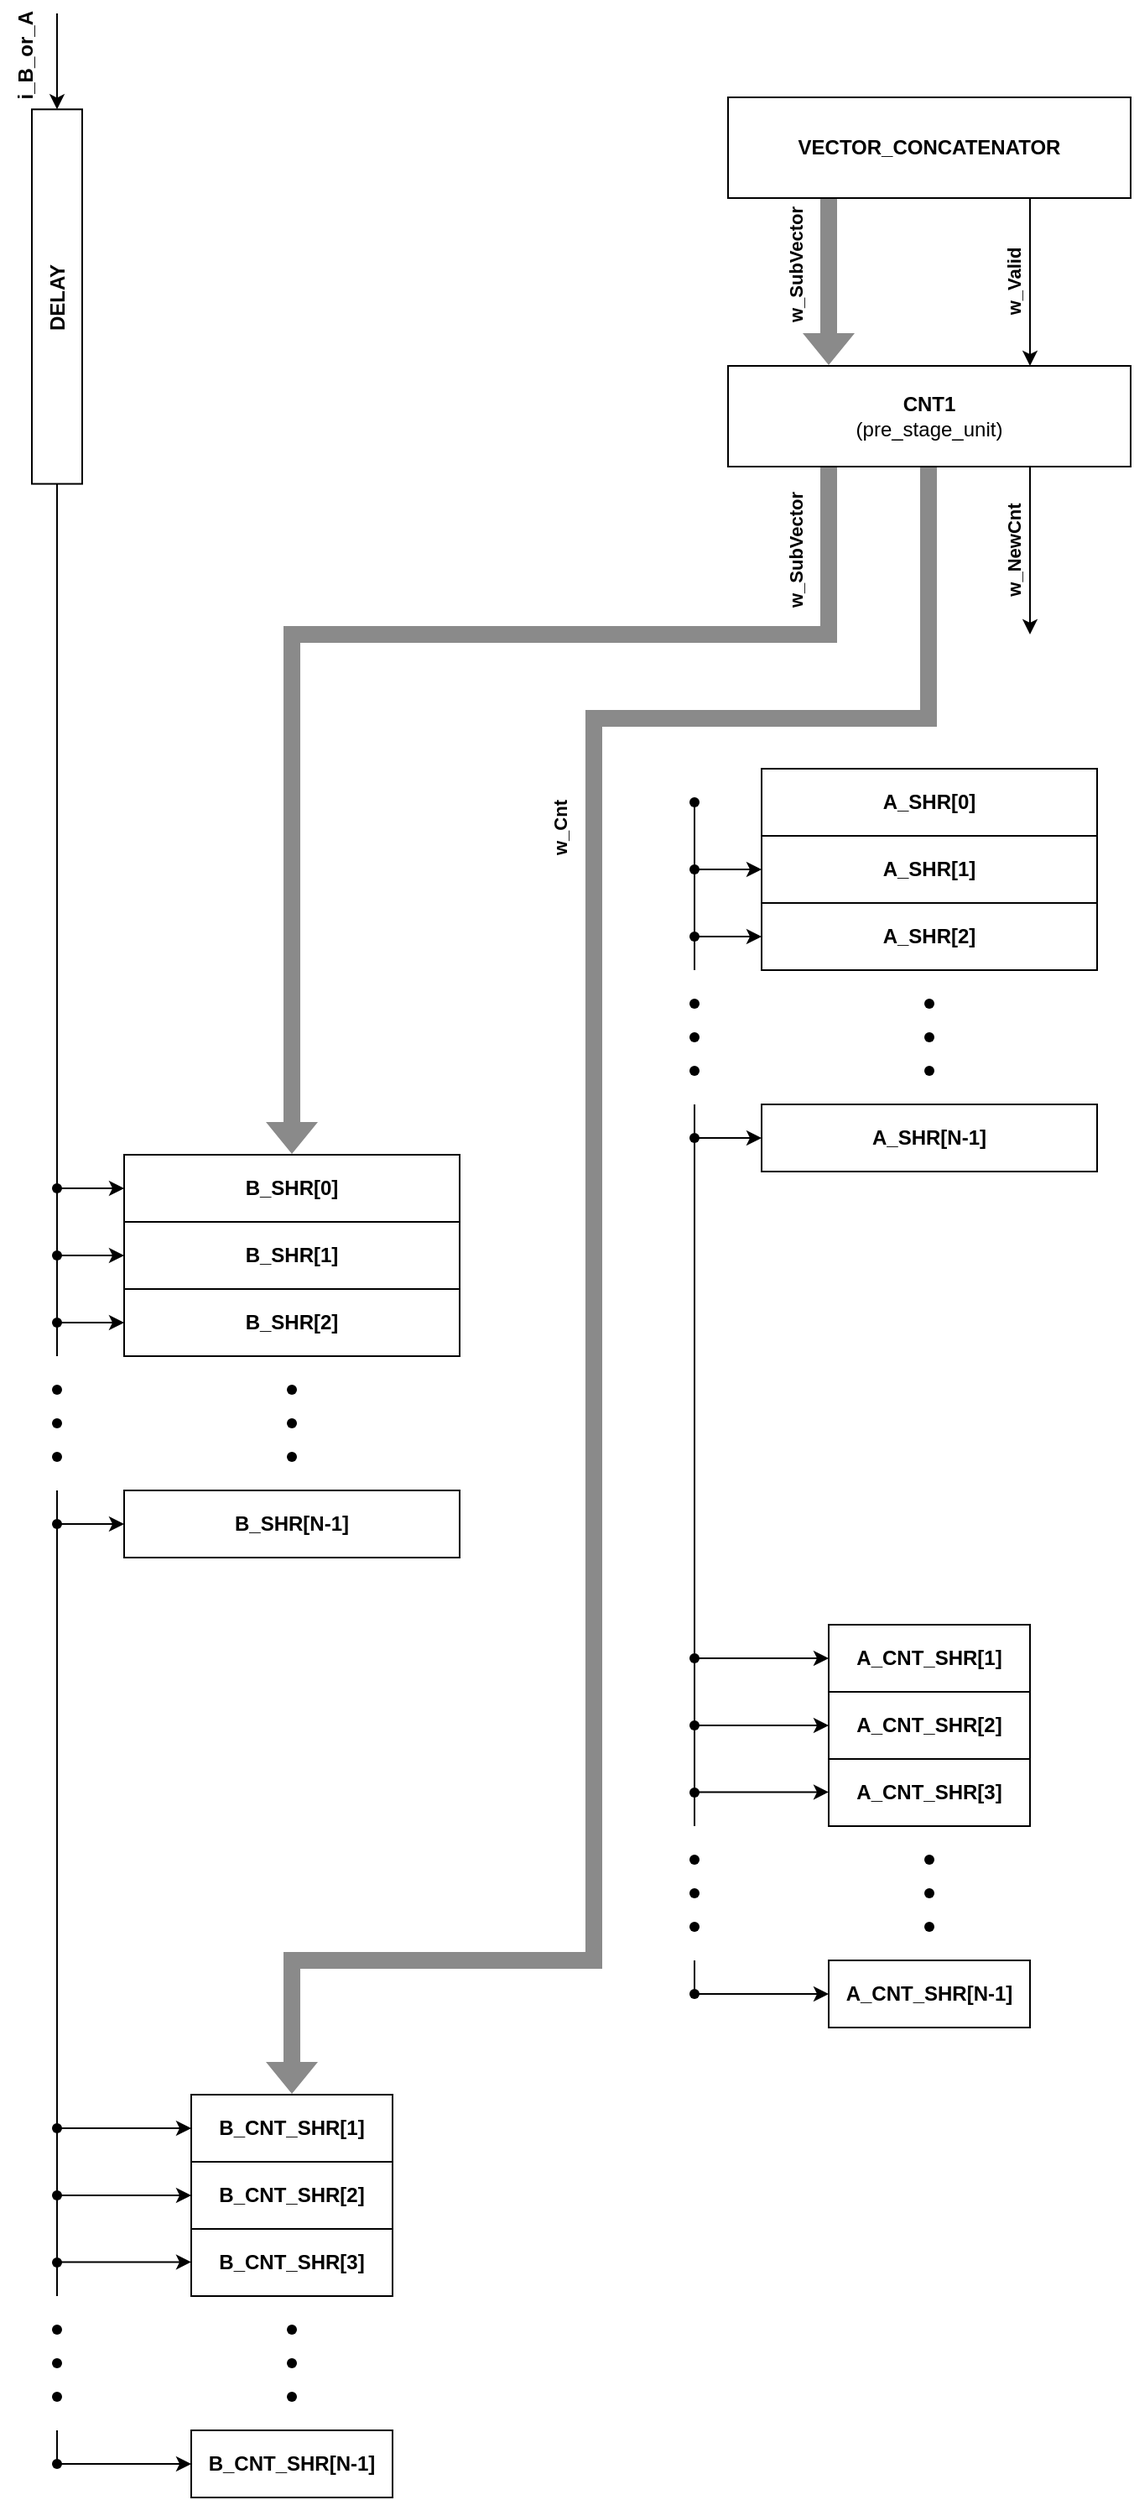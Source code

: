 <mxfile version="21.2.8" type="device" pages="2">
  <diagram name="Page-1" id="0oa0uu0qR5K2CftN4bq0">
    <mxGraphModel dx="2901" dy="2413" grid="1" gridSize="10" guides="1" tooltips="1" connect="1" arrows="1" fold="1" page="1" pageScale="1" pageWidth="827" pageHeight="1169" math="0" shadow="0">
      <root>
        <mxCell id="0" />
        <mxCell id="1" parent="0" />
        <mxCell id="23ZWPcW0NpWNjmYtjL-m-1" value="B_SHR[0]" style="rounded=0;whiteSpace=wrap;html=1;fontStyle=1" parent="1" vertex="1">
          <mxGeometry x="40" y="520" width="200" height="40" as="geometry" />
        </mxCell>
        <mxCell id="23ZWPcW0NpWNjmYtjL-m-2" value="B_SHR[2]" style="rounded=0;whiteSpace=wrap;html=1;fontStyle=1" parent="1" vertex="1">
          <mxGeometry x="40" y="600" width="200" height="40" as="geometry" />
        </mxCell>
        <mxCell id="23ZWPcW0NpWNjmYtjL-m-3" value="B_SHR[1]" style="rounded=0;whiteSpace=wrap;html=1;fontStyle=1" parent="1" vertex="1">
          <mxGeometry x="40" y="560" width="200" height="40" as="geometry" />
        </mxCell>
        <mxCell id="23ZWPcW0NpWNjmYtjL-m-4" value="B_SHR[N-1]" style="rounded=0;whiteSpace=wrap;html=1;fontStyle=1" parent="1" vertex="1">
          <mxGeometry x="40" y="720" width="200" height="40" as="geometry" />
        </mxCell>
        <mxCell id="23ZWPcW0NpWNjmYtjL-m-5" value="" style="shape=waypoint;sketch=0;fillStyle=solid;size=6;pointerEvents=1;points=[];fillColor=none;resizable=0;rotatable=0;perimeter=centerPerimeter;snapToPoint=1;" parent="1" vertex="1">
          <mxGeometry x="130" y="650" width="20" height="20" as="geometry" />
        </mxCell>
        <mxCell id="23ZWPcW0NpWNjmYtjL-m-6" value="" style="shape=waypoint;sketch=0;fillStyle=solid;size=6;pointerEvents=1;points=[];fillColor=none;resizable=0;rotatable=0;perimeter=centerPerimeter;snapToPoint=1;" parent="1" vertex="1">
          <mxGeometry x="130" y="670" width="20" height="20" as="geometry" />
        </mxCell>
        <mxCell id="23ZWPcW0NpWNjmYtjL-m-7" value="" style="shape=waypoint;sketch=0;fillStyle=solid;size=6;pointerEvents=1;points=[];fillColor=none;resizable=0;rotatable=0;perimeter=centerPerimeter;snapToPoint=1;" parent="1" vertex="1">
          <mxGeometry x="130" y="690" width="20" height="20" as="geometry" />
        </mxCell>
        <mxCell id="23ZWPcW0NpWNjmYtjL-m-8" value="B_CNT_SHR[1]" style="rounded=0;whiteSpace=wrap;html=1;fontStyle=1" parent="1" vertex="1">
          <mxGeometry x="80" y="1080" width="120" height="40" as="geometry" />
        </mxCell>
        <mxCell id="23ZWPcW0NpWNjmYtjL-m-9" value="B_CNT_SHR[2]" style="rounded=0;whiteSpace=wrap;html=1;fontStyle=1" parent="1" vertex="1">
          <mxGeometry x="80" y="1120" width="120" height="40" as="geometry" />
        </mxCell>
        <mxCell id="23ZWPcW0NpWNjmYtjL-m-10" value="B_CNT_SHR[3]" style="rounded=0;whiteSpace=wrap;html=1;fontStyle=1" parent="1" vertex="1">
          <mxGeometry x="80" y="1160" width="120" height="40" as="geometry" />
        </mxCell>
        <mxCell id="23ZWPcW0NpWNjmYtjL-m-11" value="B_CNT_SHR[N-1]" style="rounded=0;whiteSpace=wrap;html=1;fontStyle=1" parent="1" vertex="1">
          <mxGeometry x="80" y="1280" width="120" height="40" as="geometry" />
        </mxCell>
        <mxCell id="23ZWPcW0NpWNjmYtjL-m-12" value="VECTOR_CONCATENATOR" style="rounded=0;whiteSpace=wrap;html=1;fontStyle=1" parent="1" vertex="1">
          <mxGeometry x="400" y="-110" width="240" height="60" as="geometry" />
        </mxCell>
        <mxCell id="23ZWPcW0NpWNjmYtjL-m-13" value="" style="shape=flexArrow;endArrow=classic;html=1;rounded=0;strokeColor=none;fillColor=#8A8A8A;exitX=0.25;exitY=1;exitDx=0;exitDy=0;" parent="1" source="23ZWPcW0NpWNjmYtjL-m-12" edge="1">
          <mxGeometry width="50" height="50" relative="1" as="geometry">
            <mxPoint x="350" y="160" as="sourcePoint" />
            <mxPoint x="460" y="50" as="targetPoint" />
          </mxGeometry>
        </mxCell>
        <mxCell id="23ZWPcW0NpWNjmYtjL-m-14" value="w_SubVector" style="edgeLabel;html=1;align=center;verticalAlign=middle;resizable=0;points=[];rotation=-90;fontStyle=1" parent="23ZWPcW0NpWNjmYtjL-m-13" vertex="1" connectable="0">
          <mxGeometry x="-0.4" relative="1" as="geometry">
            <mxPoint x="-20" y="10" as="offset" />
          </mxGeometry>
        </mxCell>
        <mxCell id="23ZWPcW0NpWNjmYtjL-m-15" value="" style="endArrow=classic;html=1;rounded=0;exitX=0.75;exitY=1;exitDx=0;exitDy=0;" parent="1" source="23ZWPcW0NpWNjmYtjL-m-12" edge="1">
          <mxGeometry width="50" height="50" relative="1" as="geometry">
            <mxPoint x="350" y="160" as="sourcePoint" />
            <mxPoint x="580" y="50" as="targetPoint" />
          </mxGeometry>
        </mxCell>
        <mxCell id="23ZWPcW0NpWNjmYtjL-m-16" value="w_Valid" style="edgeLabel;html=1;align=center;verticalAlign=middle;resizable=0;points=[];fontStyle=1;rotation=-90;" parent="23ZWPcW0NpWNjmYtjL-m-15" vertex="1" connectable="0">
          <mxGeometry x="-0.54" relative="1" as="geometry">
            <mxPoint x="-10" y="27" as="offset" />
          </mxGeometry>
        </mxCell>
        <mxCell id="23ZWPcW0NpWNjmYtjL-m-17" value="CNT1&lt;br&gt;&lt;span style=&quot;font-weight: normal;&quot;&gt;(pre_stage_unit)&lt;/span&gt;" style="rounded=0;whiteSpace=wrap;html=1;fontStyle=1" parent="1" vertex="1">
          <mxGeometry x="400" y="50" width="240" height="60" as="geometry" />
        </mxCell>
        <mxCell id="23ZWPcW0NpWNjmYtjL-m-18" value="" style="shape=flexArrow;endArrow=classic;html=1;rounded=0;strokeColor=none;fillColor=#8A8A8A;exitX=0.25;exitY=1;exitDx=0;exitDy=0;edgeStyle=orthogonalEdgeStyle;entryX=0.5;entryY=0;entryDx=0;entryDy=0;" parent="1" source="23ZWPcW0NpWNjmYtjL-m-17" target="23ZWPcW0NpWNjmYtjL-m-1" edge="1">
          <mxGeometry width="50" height="50" relative="1" as="geometry">
            <mxPoint x="460" y="120" as="sourcePoint" />
            <mxPoint x="460" y="210" as="targetPoint" />
            <Array as="points">
              <mxPoint x="460" y="210" />
              <mxPoint x="140" y="210" />
            </Array>
          </mxGeometry>
        </mxCell>
        <mxCell id="23ZWPcW0NpWNjmYtjL-m-19" value="w_SubVector" style="edgeLabel;html=1;align=center;verticalAlign=middle;resizable=0;points=[];rotation=-90;fontStyle=1" parent="23ZWPcW0NpWNjmYtjL-m-18" vertex="1" connectable="0">
          <mxGeometry x="-0.4" relative="1" as="geometry">
            <mxPoint x="99" y="-50" as="offset" />
          </mxGeometry>
        </mxCell>
        <mxCell id="23ZWPcW0NpWNjmYtjL-m-20" value="" style="shape=flexArrow;endArrow=classic;html=1;rounded=0;strokeColor=none;fillColor=#8A8A8A;exitX=0.25;exitY=1;exitDx=0;exitDy=0;edgeStyle=orthogonalEdgeStyle;entryX=0.5;entryY=0;entryDx=0;entryDy=0;" parent="1" target="23ZWPcW0NpWNjmYtjL-m-8" edge="1">
          <mxGeometry width="50" height="50" relative="1" as="geometry">
            <mxPoint x="519.5" y="110" as="sourcePoint" />
            <mxPoint x="519.5" y="210" as="targetPoint" />
            <Array as="points">
              <mxPoint x="520" y="260" />
              <mxPoint x="320" y="260" />
              <mxPoint x="320" y="1000" />
              <mxPoint x="140" y="1000" />
            </Array>
          </mxGeometry>
        </mxCell>
        <mxCell id="23ZWPcW0NpWNjmYtjL-m-21" value="w_Cnt" style="edgeLabel;html=1;align=center;verticalAlign=middle;resizable=0;points=[];rotation=-90;fontStyle=1" parent="23ZWPcW0NpWNjmYtjL-m-20" vertex="1" connectable="0">
          <mxGeometry x="-0.4" relative="1" as="geometry">
            <mxPoint x="-20" y="10" as="offset" />
          </mxGeometry>
        </mxCell>
        <mxCell id="23ZWPcW0NpWNjmYtjL-m-22" value="" style="endArrow=classic;html=1;rounded=0;" parent="1" edge="1">
          <mxGeometry width="50" height="50" relative="1" as="geometry">
            <mxPoint x="580" y="110" as="sourcePoint" />
            <mxPoint x="580" y="210" as="targetPoint" />
          </mxGeometry>
        </mxCell>
        <mxCell id="23ZWPcW0NpWNjmYtjL-m-23" value="w_NewCnt" style="edgeLabel;html=1;align=center;verticalAlign=middle;resizable=0;points=[];fontStyle=1;rotation=-90;" parent="23ZWPcW0NpWNjmYtjL-m-22" vertex="1" connectable="0">
          <mxGeometry x="-0.54" relative="1" as="geometry">
            <mxPoint x="-10" y="27" as="offset" />
          </mxGeometry>
        </mxCell>
        <mxCell id="23ZWPcW0NpWNjmYtjL-m-25" value="DELAY" style="rounded=0;whiteSpace=wrap;html=1;fontStyle=1;rotation=-90;" parent="1" vertex="1">
          <mxGeometry x="-111.56" y="-6.28" width="223.13" height="30" as="geometry" />
        </mxCell>
        <mxCell id="23ZWPcW0NpWNjmYtjL-m-26" value="" style="endArrow=classic;html=1;rounded=0;entryX=1;entryY=0.5;entryDx=0;entryDy=0;" parent="1" target="23ZWPcW0NpWNjmYtjL-m-25" edge="1">
          <mxGeometry width="50" height="50" relative="1" as="geometry">
            <mxPoint x="0.01" y="-160" as="sourcePoint" />
            <mxPoint x="151.58" y="0.28" as="targetPoint" />
          </mxGeometry>
        </mxCell>
        <mxCell id="23ZWPcW0NpWNjmYtjL-m-27" value="i_B_or_A" style="text;html=1;strokeColor=none;fillColor=none;align=center;verticalAlign=middle;whiteSpace=wrap;rounded=0;rotation=-90;fontStyle=1" parent="1" vertex="1">
          <mxGeometry x="-48.42" y="-149.72" width="60" height="30" as="geometry" />
        </mxCell>
        <mxCell id="23ZWPcW0NpWNjmYtjL-m-31" value="" style="endArrow=classic;html=1;rounded=0;exitX=0;exitY=0.5;exitDx=0;exitDy=0;entryDx=0;entryDy=0;edgeStyle=orthogonalEdgeStyle;entryX=0;entryY=0.5;" parent="1" source="23ZWPcW0NpWNjmYtjL-m-25" target="23ZWPcW0NpWNjmYtjL-m-1" edge="1">
          <mxGeometry width="50" height="50" relative="1" as="geometry">
            <mxPoint x="2" y="298" as="sourcePoint" />
            <mxPoint x="40" y="540" as="targetPoint" />
            <Array as="points">
              <mxPoint y="298" />
              <mxPoint y="540" />
            </Array>
          </mxGeometry>
        </mxCell>
        <mxCell id="23ZWPcW0NpWNjmYtjL-m-29" value="" style="shape=waypoint;sketch=0;fillStyle=solid;size=6;pointerEvents=1;points=[];fillColor=none;resizable=0;rotatable=0;perimeter=centerPerimeter;snapToPoint=1;" parent="1" vertex="1">
          <mxGeometry x="-10.0" y="530" width="20" height="20" as="geometry" />
        </mxCell>
        <mxCell id="23ZWPcW0NpWNjmYtjL-m-33" value="" style="shape=waypoint;sketch=0;fillStyle=solid;size=6;pointerEvents=1;points=[];fillColor=none;resizable=0;rotatable=0;perimeter=centerPerimeter;snapToPoint=1;" parent="1" vertex="1">
          <mxGeometry x="-10.0" y="570" width="20" height="20" as="geometry" />
        </mxCell>
        <mxCell id="23ZWPcW0NpWNjmYtjL-m-36" value="" style="shape=waypoint;sketch=0;fillStyle=solid;size=6;pointerEvents=1;points=[];fillColor=none;resizable=0;rotatable=0;perimeter=centerPerimeter;snapToPoint=1;" parent="1" vertex="1">
          <mxGeometry x="-10.0" y="610" width="20" height="20" as="geometry" />
        </mxCell>
        <mxCell id="23ZWPcW0NpWNjmYtjL-m-39" value="" style="shape=waypoint;sketch=0;fillStyle=solid;size=6;pointerEvents=1;points=[];fillColor=none;resizable=0;rotatable=0;perimeter=centerPerimeter;snapToPoint=1;" parent="1" vertex="1">
          <mxGeometry x="130" y="1210" width="20" height="20" as="geometry" />
        </mxCell>
        <mxCell id="23ZWPcW0NpWNjmYtjL-m-40" value="" style="shape=waypoint;sketch=0;fillStyle=solid;size=6;pointerEvents=1;points=[];fillColor=none;resizable=0;rotatable=0;perimeter=centerPerimeter;snapToPoint=1;" parent="1" vertex="1">
          <mxGeometry x="130" y="1230" width="20" height="20" as="geometry" />
        </mxCell>
        <mxCell id="23ZWPcW0NpWNjmYtjL-m-41" value="" style="shape=waypoint;sketch=0;fillStyle=solid;size=6;pointerEvents=1;points=[];fillColor=none;resizable=0;rotatable=0;perimeter=centerPerimeter;snapToPoint=1;" parent="1" vertex="1">
          <mxGeometry x="130" y="1250" width="20" height="20" as="geometry" />
        </mxCell>
        <mxCell id="23ZWPcW0NpWNjmYtjL-m-42" value="" style="shape=waypoint;sketch=0;fillStyle=solid;size=6;pointerEvents=1;points=[];fillColor=none;resizable=0;rotatable=0;perimeter=centerPerimeter;snapToPoint=1;" parent="1" vertex="1">
          <mxGeometry x="-10.0" y="650" width="20" height="20" as="geometry" />
        </mxCell>
        <mxCell id="23ZWPcW0NpWNjmYtjL-m-43" value="" style="shape=waypoint;sketch=0;fillStyle=solid;size=6;pointerEvents=1;points=[];fillColor=none;resizable=0;rotatable=0;perimeter=centerPerimeter;snapToPoint=1;" parent="1" vertex="1">
          <mxGeometry x="-10.0" y="670" width="20" height="20" as="geometry" />
        </mxCell>
        <mxCell id="23ZWPcW0NpWNjmYtjL-m-44" value="" style="shape=waypoint;sketch=0;fillStyle=solid;size=6;pointerEvents=1;points=[];fillColor=none;resizable=0;rotatable=0;perimeter=centerPerimeter;snapToPoint=1;" parent="1" vertex="1">
          <mxGeometry x="-10.0" y="690" width="20" height="20" as="geometry" />
        </mxCell>
        <mxCell id="23ZWPcW0NpWNjmYtjL-m-47" value="" style="endArrow=none;html=1;rounded=0;exitX=0.663;exitY=0.43;exitDx=0;exitDy=0;exitPerimeter=0;" parent="1" source="23ZWPcW0NpWNjmYtjL-m-33" target="23ZWPcW0NpWNjmYtjL-m-29" edge="1">
          <mxGeometry width="50" height="50" relative="1" as="geometry">
            <mxPoint x="-11.56" y="600" as="sourcePoint" />
            <mxPoint x="38.44" y="550" as="targetPoint" />
          </mxGeometry>
        </mxCell>
        <mxCell id="23ZWPcW0NpWNjmYtjL-m-48" value="" style="endArrow=none;html=1;rounded=0;exitX=0.395;exitY=0.523;exitDx=0;exitDy=0;exitPerimeter=0;entryX=0.642;entryY=0.472;entryDx=0;entryDy=0;entryPerimeter=0;" parent="1" source="23ZWPcW0NpWNjmYtjL-m-36" target="23ZWPcW0NpWNjmYtjL-m-33" edge="1">
          <mxGeometry width="50" height="50" relative="1" as="geometry">
            <mxPoint x="-11.56" y="600" as="sourcePoint" />
            <mxPoint x="38.44" y="550" as="targetPoint" />
          </mxGeometry>
        </mxCell>
        <mxCell id="23ZWPcW0NpWNjmYtjL-m-49" value="" style="endArrow=classic;html=1;rounded=0;exitX=0.652;exitY=0.575;exitDx=0;exitDy=0;exitPerimeter=0;entryX=0;entryY=0.5;entryDx=0;entryDy=0;" parent="1" source="23ZWPcW0NpWNjmYtjL-m-33" target="23ZWPcW0NpWNjmYtjL-m-3" edge="1">
          <mxGeometry width="50" height="50" relative="1" as="geometry">
            <mxPoint x="-10" y="600" as="sourcePoint" />
            <mxPoint x="40" y="550" as="targetPoint" />
          </mxGeometry>
        </mxCell>
        <mxCell id="23ZWPcW0NpWNjmYtjL-m-50" value="" style="endArrow=classic;html=1;rounded=0;entryX=0;entryY=0.5;entryDx=0;entryDy=0;" parent="1" source="23ZWPcW0NpWNjmYtjL-m-36" target="23ZWPcW0NpWNjmYtjL-m-2" edge="1">
          <mxGeometry width="50" height="50" relative="1" as="geometry">
            <mxPoint x="-10" y="600" as="sourcePoint" />
            <mxPoint x="40" y="550" as="targetPoint" />
          </mxGeometry>
        </mxCell>
        <mxCell id="23ZWPcW0NpWNjmYtjL-m-51" value="" style="endArrow=classic;html=1;rounded=0;entryX=0;entryY=0.5;entryDx=0;entryDy=0;edgeStyle=orthogonalEdgeStyle;" parent="1" source="23ZWPcW0NpWNjmYtjL-m-52" target="23ZWPcW0NpWNjmYtjL-m-4" edge="1">
          <mxGeometry width="50" height="50" relative="1" as="geometry">
            <mxPoint y="720" as="sourcePoint" />
            <mxPoint x="40" y="630" as="targetPoint" />
            <Array as="points">
              <mxPoint y="740" />
            </Array>
          </mxGeometry>
        </mxCell>
        <mxCell id="23ZWPcW0NpWNjmYtjL-m-52" value="" style="shape=waypoint;sketch=0;fillStyle=solid;size=6;pointerEvents=1;points=[];fillColor=none;resizable=0;rotatable=0;perimeter=centerPerimeter;snapToPoint=1;" parent="1" vertex="1">
          <mxGeometry x="-10" y="730" width="20" height="20" as="geometry" />
        </mxCell>
        <mxCell id="23ZWPcW0NpWNjmYtjL-m-55" value="" style="endArrow=none;html=1;rounded=0;exitX=0.668;exitY=0.468;exitDx=0;exitDy=0;exitPerimeter=0;" parent="1" source="23ZWPcW0NpWNjmYtjL-m-52" edge="1">
          <mxGeometry width="50" height="50" relative="1" as="geometry">
            <mxPoint x="170" y="770" as="sourcePoint" />
            <mxPoint y="720" as="targetPoint" />
          </mxGeometry>
        </mxCell>
        <mxCell id="23ZWPcW0NpWNjmYtjL-m-56" value="" style="endArrow=classic;html=1;rounded=0;edgeStyle=orthogonalEdgeStyle;exitDx=0;exitDy=0;exitPerimeter=0;entryX=0;entryY=0.5;entryDx=0;entryDy=0;" parent="1" source="23ZWPcW0NpWNjmYtjL-m-57" target="23ZWPcW0NpWNjmYtjL-m-8" edge="1">
          <mxGeometry width="50" height="50" relative="1" as="geometry">
            <mxPoint x="170" y="1050" as="sourcePoint" />
            <mxPoint x="220" y="1000" as="targetPoint" />
            <Array as="points">
              <mxPoint y="1100" />
            </Array>
          </mxGeometry>
        </mxCell>
        <mxCell id="23ZWPcW0NpWNjmYtjL-m-57" value="" style="shape=waypoint;sketch=0;fillStyle=solid;size=6;pointerEvents=1;points=[];fillColor=none;resizable=0;rotatable=0;perimeter=centerPerimeter;snapToPoint=1;" parent="1" vertex="1">
          <mxGeometry x="-10" y="1090" width="20" height="20" as="geometry" />
        </mxCell>
        <mxCell id="23ZWPcW0NpWNjmYtjL-m-59" value="" style="shape=waypoint;sketch=0;fillStyle=solid;size=6;pointerEvents=1;points=[];fillColor=none;resizable=0;rotatable=0;perimeter=centerPerimeter;snapToPoint=1;" parent="1" vertex="1">
          <mxGeometry x="-10" y="1130" width="20" height="20" as="geometry" />
        </mxCell>
        <mxCell id="23ZWPcW0NpWNjmYtjL-m-60" value="" style="shape=waypoint;sketch=0;fillStyle=solid;size=6;pointerEvents=1;points=[];fillColor=none;resizable=0;rotatable=0;perimeter=centerPerimeter;snapToPoint=1;" parent="1" vertex="1">
          <mxGeometry x="-10" y="1170" width="20" height="20" as="geometry" />
        </mxCell>
        <mxCell id="23ZWPcW0NpWNjmYtjL-m-62" value="" style="endArrow=none;html=1;rounded=0;exitX=0.521;exitY=0.388;exitDx=0;exitDy=0;exitPerimeter=0;entryX=0.469;entryY=0.671;entryDx=0;entryDy=0;entryPerimeter=0;" parent="1" source="23ZWPcW0NpWNjmYtjL-m-60" target="23ZWPcW0NpWNjmYtjL-m-57" edge="1">
          <mxGeometry width="50" height="50" relative="1" as="geometry">
            <mxPoint x="130" y="1160" as="sourcePoint" />
            <mxPoint x="180" y="1110" as="targetPoint" />
          </mxGeometry>
        </mxCell>
        <mxCell id="23ZWPcW0NpWNjmYtjL-m-63" value="" style="endArrow=classic;html=1;rounded=0;edgeStyle=orthogonalEdgeStyle;exitDx=0;exitDy=0;exitPerimeter=0;entryX=0;entryY=0.5;entryDx=0;entryDy=0;exitX=0.444;exitY=0.388;" parent="1" source="23ZWPcW0NpWNjmYtjL-m-59" target="23ZWPcW0NpWNjmYtjL-m-9" edge="1">
          <mxGeometry width="50" height="50" relative="1" as="geometry">
            <mxPoint x="10" y="1110" as="sourcePoint" />
            <mxPoint x="90" y="1110" as="targetPoint" />
            <Array as="points" />
          </mxGeometry>
        </mxCell>
        <mxCell id="23ZWPcW0NpWNjmYtjL-m-64" value="" style="endArrow=classic;html=1;rounded=0;edgeStyle=orthogonalEdgeStyle;exitDx=0;exitDy=0;exitPerimeter=0;entryX=0;entryY=0.5;entryDx=0;entryDy=0;" parent="1" edge="1">
          <mxGeometry width="50" height="50" relative="1" as="geometry">
            <mxPoint y="1179.74" as="sourcePoint" />
            <mxPoint x="80" y="1179.74" as="targetPoint" />
            <Array as="points">
              <mxPoint y="1179.74" />
            </Array>
          </mxGeometry>
        </mxCell>
        <mxCell id="23ZWPcW0NpWNjmYtjL-m-65" value="" style="shape=waypoint;sketch=0;fillStyle=solid;size=6;pointerEvents=1;points=[];fillColor=none;resizable=0;rotatable=0;perimeter=centerPerimeter;snapToPoint=1;" parent="1" vertex="1">
          <mxGeometry x="-10" y="1210" width="20" height="20" as="geometry" />
        </mxCell>
        <mxCell id="23ZWPcW0NpWNjmYtjL-m-66" value="" style="shape=waypoint;sketch=0;fillStyle=solid;size=6;pointerEvents=1;points=[];fillColor=none;resizable=0;rotatable=0;perimeter=centerPerimeter;snapToPoint=1;" parent="1" vertex="1">
          <mxGeometry x="-10" y="1230" width="20" height="20" as="geometry" />
        </mxCell>
        <mxCell id="23ZWPcW0NpWNjmYtjL-m-67" value="" style="shape=waypoint;sketch=0;fillStyle=solid;size=6;pointerEvents=1;points=[];fillColor=none;resizable=0;rotatable=0;perimeter=centerPerimeter;snapToPoint=1;" parent="1" vertex="1">
          <mxGeometry x="-10" y="1250" width="20" height="20" as="geometry" />
        </mxCell>
        <mxCell id="23ZWPcW0NpWNjmYtjL-m-68" value="" style="shape=waypoint;sketch=0;fillStyle=solid;size=6;pointerEvents=1;points=[];fillColor=none;resizable=0;rotatable=0;perimeter=centerPerimeter;snapToPoint=1;" parent="1" vertex="1">
          <mxGeometry x="-10.0" y="1290" width="20" height="20" as="geometry" />
        </mxCell>
        <mxCell id="23ZWPcW0NpWNjmYtjL-m-69" value="" style="endArrow=classic;html=1;rounded=0;entryX=0;entryY=0.5;entryDx=0;entryDy=0;" parent="1" source="23ZWPcW0NpWNjmYtjL-m-68" target="23ZWPcW0NpWNjmYtjL-m-11" edge="1">
          <mxGeometry width="50" height="50" relative="1" as="geometry">
            <mxPoint x="50" y="1250" as="sourcePoint" />
            <mxPoint x="100" y="1200" as="targetPoint" />
          </mxGeometry>
        </mxCell>
        <mxCell id="23ZWPcW0NpWNjmYtjL-m-70" value="" style="endArrow=none;html=1;rounded=0;" parent="1" source="23ZWPcW0NpWNjmYtjL-m-68" edge="1">
          <mxGeometry width="50" height="50" relative="1" as="geometry">
            <mxPoint x="50" y="1250" as="sourcePoint" />
            <mxPoint y="1280" as="targetPoint" />
          </mxGeometry>
        </mxCell>
        <mxCell id="23ZWPcW0NpWNjmYtjL-m-71" value="" style="endArrow=none;html=1;rounded=0;" parent="1" source="23ZWPcW0NpWNjmYtjL-m-60" edge="1">
          <mxGeometry width="50" height="50" relative="1" as="geometry">
            <mxPoint x="50" y="1250" as="sourcePoint" />
            <mxPoint y="1200" as="targetPoint" />
          </mxGeometry>
        </mxCell>
        <mxCell id="23ZWPcW0NpWNjmYtjL-m-72" value="" style="endArrow=none;html=1;rounded=0;" parent="1" source="23ZWPcW0NpWNjmYtjL-m-57" target="23ZWPcW0NpWNjmYtjL-m-52" edge="1">
          <mxGeometry width="50" height="50" relative="1" as="geometry">
            <mxPoint x="10" y="800" as="sourcePoint" />
            <mxPoint x="60" y="750" as="targetPoint" />
          </mxGeometry>
        </mxCell>
        <mxCell id="23ZWPcW0NpWNjmYtjL-m-73" value="" style="endArrow=none;html=1;rounded=0;exitX=0.359;exitY=0.67;exitDx=0;exitDy=0;exitPerimeter=0;" parent="1" source="23ZWPcW0NpWNjmYtjL-m-36" edge="1">
          <mxGeometry width="50" height="50" relative="1" as="geometry">
            <mxPoint x="190" y="560" as="sourcePoint" />
            <mxPoint y="640" as="targetPoint" />
          </mxGeometry>
        </mxCell>
        <mxCell id="23ZWPcW0NpWNjmYtjL-m-81" value="A_SHR[0]" style="rounded=0;whiteSpace=wrap;html=1;fontStyle=1" parent="1" vertex="1">
          <mxGeometry x="420" y="290" width="200" height="40" as="geometry" />
        </mxCell>
        <mxCell id="23ZWPcW0NpWNjmYtjL-m-82" value="A_SHR[2]" style="rounded=0;whiteSpace=wrap;html=1;fontStyle=1" parent="1" vertex="1">
          <mxGeometry x="420" y="370" width="200" height="40" as="geometry" />
        </mxCell>
        <mxCell id="23ZWPcW0NpWNjmYtjL-m-83" value="A_SHR[1]" style="rounded=0;whiteSpace=wrap;html=1;fontStyle=1" parent="1" vertex="1">
          <mxGeometry x="420" y="330" width="200" height="40" as="geometry" />
        </mxCell>
        <mxCell id="23ZWPcW0NpWNjmYtjL-m-84" value="A_SHR[N-1]" style="rounded=0;whiteSpace=wrap;html=1;fontStyle=1" parent="1" vertex="1">
          <mxGeometry x="420" y="490" width="200" height="40" as="geometry" />
        </mxCell>
        <mxCell id="23ZWPcW0NpWNjmYtjL-m-85" value="" style="shape=waypoint;sketch=0;fillStyle=solid;size=6;pointerEvents=1;points=[];fillColor=none;resizable=0;rotatable=0;perimeter=centerPerimeter;snapToPoint=1;" parent="1" vertex="1">
          <mxGeometry x="510" y="420" width="20" height="20" as="geometry" />
        </mxCell>
        <mxCell id="23ZWPcW0NpWNjmYtjL-m-86" value="" style="shape=waypoint;sketch=0;fillStyle=solid;size=6;pointerEvents=1;points=[];fillColor=none;resizable=0;rotatable=0;perimeter=centerPerimeter;snapToPoint=1;" parent="1" vertex="1">
          <mxGeometry x="510" y="440" width="20" height="20" as="geometry" />
        </mxCell>
        <mxCell id="23ZWPcW0NpWNjmYtjL-m-87" value="" style="shape=waypoint;sketch=0;fillStyle=solid;size=6;pointerEvents=1;points=[];fillColor=none;resizable=0;rotatable=0;perimeter=centerPerimeter;snapToPoint=1;" parent="1" vertex="1">
          <mxGeometry x="510" y="460" width="20" height="20" as="geometry" />
        </mxCell>
        <mxCell id="23ZWPcW0NpWNjmYtjL-m-88" value="A_CNT_SHR[1]" style="rounded=0;whiteSpace=wrap;html=1;fontStyle=1" parent="1" vertex="1">
          <mxGeometry x="460" y="800" width="120" height="40" as="geometry" />
        </mxCell>
        <mxCell id="23ZWPcW0NpWNjmYtjL-m-89" value="A_CNT_SHR[2]" style="rounded=0;whiteSpace=wrap;html=1;fontStyle=1" parent="1" vertex="1">
          <mxGeometry x="460" y="840" width="120" height="40" as="geometry" />
        </mxCell>
        <mxCell id="23ZWPcW0NpWNjmYtjL-m-90" value="A_CNT_SHR[3]" style="rounded=0;whiteSpace=wrap;html=1;fontStyle=1" parent="1" vertex="1">
          <mxGeometry x="460" y="880" width="120" height="40" as="geometry" />
        </mxCell>
        <mxCell id="23ZWPcW0NpWNjmYtjL-m-91" value="A_CNT_SHR[N-1]" style="rounded=0;whiteSpace=wrap;html=1;fontStyle=1" parent="1" vertex="1">
          <mxGeometry x="460" y="1000" width="120" height="40" as="geometry" />
        </mxCell>
        <mxCell id="23ZWPcW0NpWNjmYtjL-m-92" value="" style="shape=waypoint;sketch=0;fillStyle=solid;size=6;pointerEvents=1;points=[];fillColor=none;resizable=0;rotatable=0;perimeter=centerPerimeter;snapToPoint=1;" parent="1" vertex="1">
          <mxGeometry x="370" y="300" width="20" height="20" as="geometry" />
        </mxCell>
        <mxCell id="23ZWPcW0NpWNjmYtjL-m-93" value="" style="shape=waypoint;sketch=0;fillStyle=solid;size=6;pointerEvents=1;points=[];fillColor=none;resizable=0;rotatable=0;perimeter=centerPerimeter;snapToPoint=1;" parent="1" vertex="1">
          <mxGeometry x="370" y="340" width="20" height="20" as="geometry" />
        </mxCell>
        <mxCell id="23ZWPcW0NpWNjmYtjL-m-94" value="" style="shape=waypoint;sketch=0;fillStyle=solid;size=6;pointerEvents=1;points=[];fillColor=none;resizable=0;rotatable=0;perimeter=centerPerimeter;snapToPoint=1;" parent="1" vertex="1">
          <mxGeometry x="370" y="380" width="20" height="20" as="geometry" />
        </mxCell>
        <mxCell id="23ZWPcW0NpWNjmYtjL-m-95" value="" style="shape=waypoint;sketch=0;fillStyle=solid;size=6;pointerEvents=1;points=[];fillColor=none;resizable=0;rotatable=0;perimeter=centerPerimeter;snapToPoint=1;" parent="1" vertex="1">
          <mxGeometry x="510" y="930" width="20" height="20" as="geometry" />
        </mxCell>
        <mxCell id="23ZWPcW0NpWNjmYtjL-m-96" value="" style="shape=waypoint;sketch=0;fillStyle=solid;size=6;pointerEvents=1;points=[];fillColor=none;resizable=0;rotatable=0;perimeter=centerPerimeter;snapToPoint=1;" parent="1" vertex="1">
          <mxGeometry x="510" y="950" width="20" height="20" as="geometry" />
        </mxCell>
        <mxCell id="23ZWPcW0NpWNjmYtjL-m-97" value="" style="shape=waypoint;sketch=0;fillStyle=solid;size=6;pointerEvents=1;points=[];fillColor=none;resizable=0;rotatable=0;perimeter=centerPerimeter;snapToPoint=1;" parent="1" vertex="1">
          <mxGeometry x="510" y="970" width="20" height="20" as="geometry" />
        </mxCell>
        <mxCell id="23ZWPcW0NpWNjmYtjL-m-98" value="" style="shape=waypoint;sketch=0;fillStyle=solid;size=6;pointerEvents=1;points=[];fillColor=none;resizable=0;rotatable=0;perimeter=centerPerimeter;snapToPoint=1;" parent="1" vertex="1">
          <mxGeometry x="370" y="420" width="20" height="20" as="geometry" />
        </mxCell>
        <mxCell id="23ZWPcW0NpWNjmYtjL-m-99" value="" style="shape=waypoint;sketch=0;fillStyle=solid;size=6;pointerEvents=1;points=[];fillColor=none;resizable=0;rotatable=0;perimeter=centerPerimeter;snapToPoint=1;" parent="1" vertex="1">
          <mxGeometry x="370" y="440" width="20" height="20" as="geometry" />
        </mxCell>
        <mxCell id="23ZWPcW0NpWNjmYtjL-m-100" value="" style="shape=waypoint;sketch=0;fillStyle=solid;size=6;pointerEvents=1;points=[];fillColor=none;resizable=0;rotatable=0;perimeter=centerPerimeter;snapToPoint=1;" parent="1" vertex="1">
          <mxGeometry x="370" y="460" width="20" height="20" as="geometry" />
        </mxCell>
        <mxCell id="23ZWPcW0NpWNjmYtjL-m-101" value="" style="endArrow=none;html=1;rounded=0;exitX=0.663;exitY=0.43;exitDx=0;exitDy=0;exitPerimeter=0;" parent="1" source="23ZWPcW0NpWNjmYtjL-m-93" target="23ZWPcW0NpWNjmYtjL-m-92" edge="1">
          <mxGeometry width="50" height="50" relative="1" as="geometry">
            <mxPoint x="368.44" y="370" as="sourcePoint" />
            <mxPoint x="418.44" y="320" as="targetPoint" />
          </mxGeometry>
        </mxCell>
        <mxCell id="23ZWPcW0NpWNjmYtjL-m-102" value="" style="endArrow=none;html=1;rounded=0;exitX=0.395;exitY=0.523;exitDx=0;exitDy=0;exitPerimeter=0;entryX=0.642;entryY=0.472;entryDx=0;entryDy=0;entryPerimeter=0;" parent="1" source="23ZWPcW0NpWNjmYtjL-m-94" target="23ZWPcW0NpWNjmYtjL-m-93" edge="1">
          <mxGeometry width="50" height="50" relative="1" as="geometry">
            <mxPoint x="368.44" y="370" as="sourcePoint" />
            <mxPoint x="418.44" y="320" as="targetPoint" />
          </mxGeometry>
        </mxCell>
        <mxCell id="23ZWPcW0NpWNjmYtjL-m-103" value="" style="endArrow=classic;html=1;rounded=0;exitX=0.652;exitY=0.575;exitDx=0;exitDy=0;exitPerimeter=0;entryX=0;entryY=0.5;entryDx=0;entryDy=0;" parent="1" source="23ZWPcW0NpWNjmYtjL-m-93" target="23ZWPcW0NpWNjmYtjL-m-83" edge="1">
          <mxGeometry width="50" height="50" relative="1" as="geometry">
            <mxPoint x="370" y="370" as="sourcePoint" />
            <mxPoint x="420" y="320" as="targetPoint" />
          </mxGeometry>
        </mxCell>
        <mxCell id="23ZWPcW0NpWNjmYtjL-m-104" value="" style="endArrow=classic;html=1;rounded=0;entryX=0;entryY=0.5;entryDx=0;entryDy=0;" parent="1" source="23ZWPcW0NpWNjmYtjL-m-94" target="23ZWPcW0NpWNjmYtjL-m-82" edge="1">
          <mxGeometry width="50" height="50" relative="1" as="geometry">
            <mxPoint x="370" y="370" as="sourcePoint" />
            <mxPoint x="420" y="320" as="targetPoint" />
          </mxGeometry>
        </mxCell>
        <mxCell id="23ZWPcW0NpWNjmYtjL-m-105" value="" style="endArrow=classic;html=1;rounded=0;entryX=0;entryY=0.5;entryDx=0;entryDy=0;edgeStyle=orthogonalEdgeStyle;" parent="1" source="23ZWPcW0NpWNjmYtjL-m-106" target="23ZWPcW0NpWNjmYtjL-m-84" edge="1">
          <mxGeometry width="50" height="50" relative="1" as="geometry">
            <mxPoint x="380" y="490" as="sourcePoint" />
            <mxPoint x="420" y="400" as="targetPoint" />
            <Array as="points">
              <mxPoint x="380" y="510" />
            </Array>
          </mxGeometry>
        </mxCell>
        <mxCell id="23ZWPcW0NpWNjmYtjL-m-106" value="" style="shape=waypoint;sketch=0;fillStyle=solid;size=6;pointerEvents=1;points=[];fillColor=none;resizable=0;rotatable=0;perimeter=centerPerimeter;snapToPoint=1;" parent="1" vertex="1">
          <mxGeometry x="370" y="500" width="20" height="20" as="geometry" />
        </mxCell>
        <mxCell id="23ZWPcW0NpWNjmYtjL-m-107" value="" style="endArrow=none;html=1;rounded=0;exitX=0.668;exitY=0.468;exitDx=0;exitDy=0;exitPerimeter=0;" parent="1" source="23ZWPcW0NpWNjmYtjL-m-106" edge="1">
          <mxGeometry width="50" height="50" relative="1" as="geometry">
            <mxPoint x="550" y="540" as="sourcePoint" />
            <mxPoint x="380" y="490" as="targetPoint" />
          </mxGeometry>
        </mxCell>
        <mxCell id="23ZWPcW0NpWNjmYtjL-m-108" value="" style="endArrow=classic;html=1;rounded=0;edgeStyle=orthogonalEdgeStyle;exitDx=0;exitDy=0;exitPerimeter=0;entryX=0;entryY=0.5;entryDx=0;entryDy=0;" parent="1" source="23ZWPcW0NpWNjmYtjL-m-109" target="23ZWPcW0NpWNjmYtjL-m-88" edge="1">
          <mxGeometry width="50" height="50" relative="1" as="geometry">
            <mxPoint x="550" y="770" as="sourcePoint" />
            <mxPoint x="600" y="720" as="targetPoint" />
            <Array as="points">
              <mxPoint x="380" y="820" />
            </Array>
          </mxGeometry>
        </mxCell>
        <mxCell id="23ZWPcW0NpWNjmYtjL-m-109" value="" style="shape=waypoint;sketch=0;fillStyle=solid;size=6;pointerEvents=1;points=[];fillColor=none;resizable=0;rotatable=0;perimeter=centerPerimeter;snapToPoint=1;" parent="1" vertex="1">
          <mxGeometry x="370" y="810" width="20" height="20" as="geometry" />
        </mxCell>
        <mxCell id="23ZWPcW0NpWNjmYtjL-m-110" value="" style="shape=waypoint;sketch=0;fillStyle=solid;size=6;pointerEvents=1;points=[];fillColor=none;resizable=0;rotatable=0;perimeter=centerPerimeter;snapToPoint=1;" parent="1" vertex="1">
          <mxGeometry x="370" y="850" width="20" height="20" as="geometry" />
        </mxCell>
        <mxCell id="23ZWPcW0NpWNjmYtjL-m-111" value="" style="shape=waypoint;sketch=0;fillStyle=solid;size=6;pointerEvents=1;points=[];fillColor=none;resizable=0;rotatable=0;perimeter=centerPerimeter;snapToPoint=1;" parent="1" vertex="1">
          <mxGeometry x="370" y="890" width="20" height="20" as="geometry" />
        </mxCell>
        <mxCell id="23ZWPcW0NpWNjmYtjL-m-112" value="" style="endArrow=none;html=1;rounded=0;exitX=0.521;exitY=0.388;exitDx=0;exitDy=0;exitPerimeter=0;entryX=0.469;entryY=0.671;entryDx=0;entryDy=0;entryPerimeter=0;" parent="1" source="23ZWPcW0NpWNjmYtjL-m-111" target="23ZWPcW0NpWNjmYtjL-m-109" edge="1">
          <mxGeometry width="50" height="50" relative="1" as="geometry">
            <mxPoint x="510" y="880" as="sourcePoint" />
            <mxPoint x="560" y="830" as="targetPoint" />
          </mxGeometry>
        </mxCell>
        <mxCell id="23ZWPcW0NpWNjmYtjL-m-113" value="" style="endArrow=classic;html=1;rounded=0;edgeStyle=orthogonalEdgeStyle;exitDx=0;exitDy=0;exitPerimeter=0;entryX=0;entryY=0.5;entryDx=0;entryDy=0;exitX=0.444;exitY=0.388;" parent="1" source="23ZWPcW0NpWNjmYtjL-m-110" target="23ZWPcW0NpWNjmYtjL-m-89" edge="1">
          <mxGeometry width="50" height="50" relative="1" as="geometry">
            <mxPoint x="390" y="830" as="sourcePoint" />
            <mxPoint x="470" y="830" as="targetPoint" />
            <Array as="points" />
          </mxGeometry>
        </mxCell>
        <mxCell id="23ZWPcW0NpWNjmYtjL-m-114" value="" style="endArrow=classic;html=1;rounded=0;edgeStyle=orthogonalEdgeStyle;exitDx=0;exitDy=0;exitPerimeter=0;entryX=0;entryY=0.5;entryDx=0;entryDy=0;" parent="1" edge="1">
          <mxGeometry width="50" height="50" relative="1" as="geometry">
            <mxPoint x="380" y="899.74" as="sourcePoint" />
            <mxPoint x="460" y="899.74" as="targetPoint" />
            <Array as="points">
              <mxPoint x="380" y="899.74" />
            </Array>
          </mxGeometry>
        </mxCell>
        <mxCell id="23ZWPcW0NpWNjmYtjL-m-115" value="" style="shape=waypoint;sketch=0;fillStyle=solid;size=6;pointerEvents=1;points=[];fillColor=none;resizable=0;rotatable=0;perimeter=centerPerimeter;snapToPoint=1;" parent="1" vertex="1">
          <mxGeometry x="370" y="930" width="20" height="20" as="geometry" />
        </mxCell>
        <mxCell id="23ZWPcW0NpWNjmYtjL-m-116" value="" style="shape=waypoint;sketch=0;fillStyle=solid;size=6;pointerEvents=1;points=[];fillColor=none;resizable=0;rotatable=0;perimeter=centerPerimeter;snapToPoint=1;" parent="1" vertex="1">
          <mxGeometry x="370" y="950" width="20" height="20" as="geometry" />
        </mxCell>
        <mxCell id="23ZWPcW0NpWNjmYtjL-m-117" value="" style="shape=waypoint;sketch=0;fillStyle=solid;size=6;pointerEvents=1;points=[];fillColor=none;resizable=0;rotatable=0;perimeter=centerPerimeter;snapToPoint=1;" parent="1" vertex="1">
          <mxGeometry x="370" y="970" width="20" height="20" as="geometry" />
        </mxCell>
        <mxCell id="23ZWPcW0NpWNjmYtjL-m-118" value="" style="shape=waypoint;sketch=0;fillStyle=solid;size=6;pointerEvents=1;points=[];fillColor=none;resizable=0;rotatable=0;perimeter=centerPerimeter;snapToPoint=1;" parent="1" vertex="1">
          <mxGeometry x="370" y="1010" width="20" height="20" as="geometry" />
        </mxCell>
        <mxCell id="23ZWPcW0NpWNjmYtjL-m-119" value="" style="endArrow=classic;html=1;rounded=0;entryX=0;entryY=0.5;entryDx=0;entryDy=0;" parent="1" source="23ZWPcW0NpWNjmYtjL-m-118" target="23ZWPcW0NpWNjmYtjL-m-91" edge="1">
          <mxGeometry width="50" height="50" relative="1" as="geometry">
            <mxPoint x="430" y="970" as="sourcePoint" />
            <mxPoint x="480" y="920" as="targetPoint" />
          </mxGeometry>
        </mxCell>
        <mxCell id="23ZWPcW0NpWNjmYtjL-m-120" value="" style="endArrow=none;html=1;rounded=0;" parent="1" source="23ZWPcW0NpWNjmYtjL-m-118" edge="1">
          <mxGeometry width="50" height="50" relative="1" as="geometry">
            <mxPoint x="430" y="970" as="sourcePoint" />
            <mxPoint x="380" y="1000" as="targetPoint" />
          </mxGeometry>
        </mxCell>
        <mxCell id="23ZWPcW0NpWNjmYtjL-m-121" value="" style="endArrow=none;html=1;rounded=0;" parent="1" source="23ZWPcW0NpWNjmYtjL-m-111" edge="1">
          <mxGeometry width="50" height="50" relative="1" as="geometry">
            <mxPoint x="430" y="970" as="sourcePoint" />
            <mxPoint x="380" y="920" as="targetPoint" />
          </mxGeometry>
        </mxCell>
        <mxCell id="23ZWPcW0NpWNjmYtjL-m-122" value="" style="endArrow=none;html=1;rounded=0;" parent="1" source="23ZWPcW0NpWNjmYtjL-m-109" target="23ZWPcW0NpWNjmYtjL-m-106" edge="1">
          <mxGeometry width="50" height="50" relative="1" as="geometry">
            <mxPoint x="390" y="570" as="sourcePoint" />
            <mxPoint x="440" y="520" as="targetPoint" />
          </mxGeometry>
        </mxCell>
        <mxCell id="23ZWPcW0NpWNjmYtjL-m-123" value="" style="endArrow=none;html=1;rounded=0;exitX=0.359;exitY=0.67;exitDx=0;exitDy=0;exitPerimeter=0;" parent="1" source="23ZWPcW0NpWNjmYtjL-m-94" edge="1">
          <mxGeometry width="50" height="50" relative="1" as="geometry">
            <mxPoint x="570" y="330" as="sourcePoint" />
            <mxPoint x="380" y="410" as="targetPoint" />
          </mxGeometry>
        </mxCell>
      </root>
    </mxGraphModel>
  </diagram>
  <diagram id="tz9Jy-yNyOtTA9mRJTvH" name="Page-2">
    <mxGraphModel dx="1815" dy="1761" grid="1" gridSize="10" guides="1" tooltips="1" connect="1" arrows="1" fold="1" page="1" pageScale="1" pageWidth="827" pageHeight="1169" math="0" shadow="0">
      <root>
        <mxCell id="0" />
        <mxCell id="1" parent="0" />
        <mxCell id="yqO04anQ9EkwRPlKjCKc-1" value="VECTOR_CONCATENATOR" style="rounded=0;whiteSpace=wrap;html=1;fontStyle=1" vertex="1" parent="1">
          <mxGeometry x="400" y="-110" width="240" height="60" as="geometry" />
        </mxCell>
        <mxCell id="yqO04anQ9EkwRPlKjCKc-2" value="" style="shape=flexArrow;endArrow=classic;html=1;rounded=0;strokeColor=none;fillColor=#A3A3A3;exitX=0.25;exitY=1;exitDx=0;exitDy=0;" edge="1" parent="1" source="yqO04anQ9EkwRPlKjCKc-1">
          <mxGeometry width="50" height="50" relative="1" as="geometry">
            <mxPoint x="350" y="160" as="sourcePoint" />
            <mxPoint x="460" y="50" as="targetPoint" />
          </mxGeometry>
        </mxCell>
        <mxCell id="yqO04anQ9EkwRPlKjCKc-4" value="" style="endArrow=classic;html=1;rounded=0;exitX=0.75;exitY=1;exitDx=0;exitDy=0;" edge="1" parent="1" source="yqO04anQ9EkwRPlKjCKc-1">
          <mxGeometry width="50" height="50" relative="1" as="geometry">
            <mxPoint x="350" y="160" as="sourcePoint" />
            <mxPoint x="580" y="50" as="targetPoint" />
          </mxGeometry>
        </mxCell>
        <mxCell id="yqO04anQ9EkwRPlKjCKc-6" value="CNT1&lt;br&gt;&lt;span style=&quot;font-weight: normal;&quot;&gt;(pre_stage_unit)&lt;/span&gt;" style="rounded=0;whiteSpace=wrap;html=1;fontStyle=1" vertex="1" parent="1">
          <mxGeometry x="400" y="50" width="240" height="60" as="geometry" />
        </mxCell>
        <mxCell id="yqO04anQ9EkwRPlKjCKc-10" value="DELAY" style="rounded=0;whiteSpace=wrap;html=1;fontStyle=1;rotation=-90;" vertex="1" parent="1">
          <mxGeometry x="-190" y="-4.42" width="223.13" height="26.28" as="geometry" />
        </mxCell>
        <mxCell id="yqO04anQ9EkwRPlKjCKc-11" value="" style="endArrow=classic;html=1;rounded=0;entryX=1;entryY=0.5;entryDx=0;entryDy=0;" edge="1" parent="1" target="yqO04anQ9EkwRPlKjCKc-10">
          <mxGeometry width="50" height="50" relative="1" as="geometry">
            <mxPoint x="-78.14" y="-210" as="sourcePoint" />
            <mxPoint x="75.0" y="0.28" as="targetPoint" />
          </mxGeometry>
        </mxCell>
        <mxCell id="yqO04anQ9EkwRPlKjCKc-12" value="i_B_or_A" style="text;html=1;strokeColor=none;fillColor=none;align=center;verticalAlign=middle;whiteSpace=wrap;rounded=0;rotation=-90;fontStyle=1" vertex="1" parent="1">
          <mxGeometry x="-125.0" y="-170" width="60" height="30" as="geometry" />
        </mxCell>
        <mxCell id="yqO04anQ9EkwRPlKjCKc-15" value="" style="shape=flexArrow;endArrow=classic;html=1;rounded=0;strokeColor=none;fillColor=#A3A3A3;exitX=0.25;exitY=1;exitDx=0;exitDy=0;" edge="1" parent="1">
          <mxGeometry width="50" height="50" relative="1" as="geometry">
            <mxPoint x="460" y="-210" as="sourcePoint" />
            <mxPoint x="460" y="-110" as="targetPoint" />
          </mxGeometry>
        </mxCell>
        <mxCell id="yqO04anQ9EkwRPlKjCKc-17" value="" style="endArrow=classic;html=1;rounded=0;entryX=0.75;entryY=0;entryDx=0;entryDy=0;" edge="1" parent="1" target="yqO04anQ9EkwRPlKjCKc-1">
          <mxGeometry width="50" height="50" relative="1" as="geometry">
            <mxPoint x="580" y="-210" as="sourcePoint" />
            <mxPoint x="520" y="40" as="targetPoint" />
          </mxGeometry>
        </mxCell>
        <mxCell id="yqO04anQ9EkwRPlKjCKc-18" value="&lt;b&gt;i_Vector&lt;/b&gt;" style="text;html=1;align=center;verticalAlign=middle;resizable=0;points=[];autosize=1;strokeColor=none;fillColor=none;rotation=-90;" vertex="1" parent="1">
          <mxGeometry x="405" y="-190" width="70" height="30" as="geometry" />
        </mxCell>
        <mxCell id="yqO04anQ9EkwRPlKjCKc-19" value="&lt;b&gt;i_Valid&lt;/b&gt;" style="text;html=1;align=center;verticalAlign=middle;resizable=0;points=[];autosize=1;strokeColor=none;fillColor=none;rotation=-90;" vertex="1" parent="1">
          <mxGeometry x="535" y="-190" width="60" height="30" as="geometry" />
        </mxCell>
        <mxCell id="yqO04anQ9EkwRPlKjCKc-20" value="&lt;b&gt;w_Valid&lt;/b&gt;" style="text;html=1;align=center;verticalAlign=middle;resizable=0;points=[];autosize=1;strokeColor=none;fillColor=none;rotation=-90;" vertex="1" parent="1">
          <mxGeometry x="530" y="-20" width="70" height="30" as="geometry" />
        </mxCell>
        <mxCell id="yqO04anQ9EkwRPlKjCKc-22" value="&lt;b&gt;w_SubVector&lt;/b&gt;" style="text;html=1;align=center;verticalAlign=middle;resizable=0;points=[];autosize=1;strokeColor=none;fillColor=none;rotation=-90;" vertex="1" parent="1">
          <mxGeometry x="380" y="-20" width="100" height="30" as="geometry" />
        </mxCell>
        <mxCell id="yqO04anQ9EkwRPlKjCKc-23" value="&lt;b&gt;w_SubVector&lt;/b&gt;" style="text;html=1;align=center;verticalAlign=middle;resizable=0;points=[];autosize=1;strokeColor=none;fillColor=none;rotation=-90;" vertex="1" parent="1">
          <mxGeometry x="375" y="150" width="100" height="30" as="geometry" />
        </mxCell>
        <mxCell id="yqO04anQ9EkwRPlKjCKc-24" value="" style="shape=flexArrow;endArrow=classic;html=1;rounded=0;strokeColor=none;fillColor=#A3A3A3;exitX=0.25;exitY=1;exitDx=0;exitDy=0;entryX=0.5;entryY=0;entryDx=0;entryDy=0;" edge="1" parent="1" source="yqO04anQ9EkwRPlKjCKc-6" target="yqO04anQ9EkwRPlKjCKc-28">
          <mxGeometry width="50" height="50" relative="1" as="geometry">
            <mxPoint x="470" y="150" as="sourcePoint" />
            <mxPoint x="460" y="210" as="targetPoint" />
            <Array as="points">
              <mxPoint x="460" y="280" />
              <mxPoint x="100" y="280" />
            </Array>
          </mxGeometry>
        </mxCell>
        <mxCell id="yqO04anQ9EkwRPlKjCKc-25" value="&lt;b&gt;w_NewCnt&lt;/b&gt;" style="text;html=1;align=center;verticalAlign=middle;resizable=0;points=[];autosize=1;strokeColor=none;fillColor=none;rotation=0;" vertex="1" parent="1">
          <mxGeometry x="290" y="50.0" width="80" height="30" as="geometry" />
        </mxCell>
        <mxCell id="yqO04anQ9EkwRPlKjCKc-26" value="" style="shape=flexArrow;endArrow=classic;html=1;rounded=0;strokeColor=none;fillColor=#A3A3A3;exitX=0.5;exitY=1;exitDx=0;exitDy=0;entryX=0.5;entryY=0;entryDx=0;entryDy=0;" edge="1" parent="1" source="yqO04anQ9EkwRPlKjCKc-6" target="yqO04anQ9EkwRPlKjCKc-29">
          <mxGeometry width="50" height="50" relative="1" as="geometry">
            <mxPoint x="510" y="115" as="sourcePoint" />
            <mxPoint x="520" y="210" as="targetPoint" />
            <Array as="points">
              <mxPoint x="520" y="320" />
              <mxPoint x="260" y="320" />
            </Array>
          </mxGeometry>
        </mxCell>
        <mxCell id="yqO04anQ9EkwRPlKjCKc-27" value="&lt;b&gt;w_Cnt&lt;/b&gt;" style="text;html=1;align=center;verticalAlign=middle;resizable=0;points=[];autosize=1;strokeColor=none;fillColor=none;rotation=-90;" vertex="1" parent="1">
          <mxGeometry x="470" y="138" width="60" height="30" as="geometry" />
        </mxCell>
        <mxCell id="yqO04anQ9EkwRPlKjCKc-28" value="&lt;b&gt;VEC_B_SHR[0]&lt;/b&gt;" style="rounded=0;whiteSpace=wrap;html=1;" vertex="1" parent="1">
          <mxGeometry y="480" width="200" height="60" as="geometry" />
        </mxCell>
        <mxCell id="yqO04anQ9EkwRPlKjCKc-29" value="&lt;b&gt;CNT_B_SHR[0]&lt;/b&gt;" style="rounded=0;whiteSpace=wrap;html=1;" vertex="1" parent="1">
          <mxGeometry x="200" y="730" width="120" height="60" as="geometry" />
        </mxCell>
        <mxCell id="yqO04anQ9EkwRPlKjCKc-31" value="" style="shape=waypoint;sketch=0;fillStyle=solid;size=6;pointerEvents=1;points=[];fillColor=none;resizable=0;rotatable=0;perimeter=centerPerimeter;snapToPoint=1;" vertex="1" parent="1">
          <mxGeometry x="90" y="930" width="20" height="20" as="geometry" />
        </mxCell>
        <mxCell id="yqO04anQ9EkwRPlKjCKc-32" value="" style="shape=waypoint;sketch=0;fillStyle=solid;size=6;pointerEvents=1;points=[];fillColor=none;resizable=0;rotatable=0;perimeter=centerPerimeter;snapToPoint=1;" vertex="1" parent="1">
          <mxGeometry x="90" y="960" width="20" height="20" as="geometry" />
        </mxCell>
        <mxCell id="yqO04anQ9EkwRPlKjCKc-33" value="" style="shape=waypoint;sketch=0;fillStyle=solid;size=6;pointerEvents=1;points=[];fillColor=none;resizable=0;rotatable=0;perimeter=centerPerimeter;snapToPoint=1;" vertex="1" parent="1">
          <mxGeometry x="90" y="990" width="20" height="20" as="geometry" />
        </mxCell>
        <mxCell id="yqO04anQ9EkwRPlKjCKc-38" value="" style="shape=waypoint;sketch=0;fillStyle=solid;size=6;pointerEvents=1;points=[];fillColor=none;resizable=0;rotatable=0;perimeter=centerPerimeter;snapToPoint=1;" vertex="1" parent="1">
          <mxGeometry x="250" y="930" width="20" height="20" as="geometry" />
        </mxCell>
        <mxCell id="yqO04anQ9EkwRPlKjCKc-39" value="" style="shape=waypoint;sketch=0;fillStyle=solid;size=6;pointerEvents=1;points=[];fillColor=none;resizable=0;rotatable=0;perimeter=centerPerimeter;snapToPoint=1;" vertex="1" parent="1">
          <mxGeometry x="250" y="960" width="20" height="20" as="geometry" />
        </mxCell>
        <mxCell id="yqO04anQ9EkwRPlKjCKc-40" value="" style="shape=waypoint;sketch=0;fillStyle=solid;size=6;pointerEvents=1;points=[];fillColor=none;resizable=0;rotatable=0;perimeter=centerPerimeter;snapToPoint=1;" vertex="1" parent="1">
          <mxGeometry x="250" y="990" width="20" height="20" as="geometry" />
        </mxCell>
        <mxCell id="yqO04anQ9EkwRPlKjCKc-43" value="&lt;b&gt;VEC_A_SHR[0]&lt;/b&gt;" style="rounded=0;whiteSpace=wrap;html=1;" vertex="1" parent="1">
          <mxGeometry x="360" y="370" width="200" height="60" as="geometry" />
        </mxCell>
        <mxCell id="yqO04anQ9EkwRPlKjCKc-44" value="&lt;b&gt;CNT_A_SHR[0]&lt;/b&gt;" style="rounded=0;whiteSpace=wrap;html=1;" vertex="1" parent="1">
          <mxGeometry x="560" y="650" width="120" height="60" as="geometry" />
        </mxCell>
        <mxCell id="yqO04anQ9EkwRPlKjCKc-46" value="" style="shape=waypoint;sketch=0;fillStyle=solid;size=6;pointerEvents=1;points=[];fillColor=none;resizable=0;rotatable=0;perimeter=centerPerimeter;snapToPoint=1;" vertex="1" parent="1">
          <mxGeometry x="450" y="930" width="20" height="20" as="geometry" />
        </mxCell>
        <mxCell id="yqO04anQ9EkwRPlKjCKc-47" value="" style="shape=waypoint;sketch=0;fillStyle=solid;size=6;pointerEvents=1;points=[];fillColor=none;resizable=0;rotatable=0;perimeter=centerPerimeter;snapToPoint=1;" vertex="1" parent="1">
          <mxGeometry x="450" y="960" width="20" height="20" as="geometry" />
        </mxCell>
        <mxCell id="yqO04anQ9EkwRPlKjCKc-48" value="" style="shape=waypoint;sketch=0;fillStyle=solid;size=6;pointerEvents=1;points=[];fillColor=none;resizable=0;rotatable=0;perimeter=centerPerimeter;snapToPoint=1;" vertex="1" parent="1">
          <mxGeometry x="450" y="990" width="20" height="20" as="geometry" />
        </mxCell>
        <mxCell id="yqO04anQ9EkwRPlKjCKc-52" value="" style="shape=waypoint;sketch=0;fillStyle=solid;size=6;pointerEvents=1;points=[];fillColor=none;resizable=0;rotatable=0;perimeter=centerPerimeter;snapToPoint=1;" vertex="1" parent="1">
          <mxGeometry x="855" y="930" width="20" height="20" as="geometry" />
        </mxCell>
        <mxCell id="yqO04anQ9EkwRPlKjCKc-53" value="" style="shape=waypoint;sketch=0;fillStyle=solid;size=6;pointerEvents=1;points=[];fillColor=none;resizable=0;rotatable=0;perimeter=centerPerimeter;snapToPoint=1;" vertex="1" parent="1">
          <mxGeometry x="855" y="960" width="20" height="20" as="geometry" />
        </mxCell>
        <mxCell id="yqO04anQ9EkwRPlKjCKc-54" value="" style="shape=waypoint;sketch=0;fillStyle=solid;size=6;pointerEvents=1;points=[];fillColor=none;resizable=0;rotatable=0;perimeter=centerPerimeter;snapToPoint=1;" vertex="1" parent="1">
          <mxGeometry x="855" y="990" width="20" height="20" as="geometry" />
        </mxCell>
        <mxCell id="yqO04anQ9EkwRPlKjCKc-58" value="" style="shape=flexArrow;endArrow=classic;html=1;rounded=0;fillColor=#A3A3A3;gradientColor=none;strokeColor=none;entryX=0.5;entryY=0;entryDx=0;entryDy=0;" edge="1" parent="1" source="yqO04anQ9EkwRPlKjCKc-82" target="yqO04anQ9EkwRPlKjCKc-43">
          <mxGeometry width="50" height="50" relative="1" as="geometry">
            <mxPoint x="460" y="280" as="sourcePoint" />
            <mxPoint x="410" y="390" as="targetPoint" />
          </mxGeometry>
        </mxCell>
        <mxCell id="yqO04anQ9EkwRPlKjCKc-59" value="" style="shape=flexArrow;endArrow=classic;html=1;rounded=0;fillColor=#A3A3A3;gradientColor=none;strokeColor=none;entryX=0.5;entryY=0;entryDx=0;entryDy=0;" edge="1" parent="1" source="yqO04anQ9EkwRPlKjCKc-84" target="yqO04anQ9EkwRPlKjCKc-44">
          <mxGeometry width="50" height="50" relative="1" as="geometry">
            <mxPoint x="520" y="320" as="sourcePoint" />
            <mxPoint x="470" y="380" as="targetPoint" />
            <Array as="points">
              <mxPoint x="620" y="320" />
            </Array>
          </mxGeometry>
        </mxCell>
        <mxCell id="yqO04anQ9EkwRPlKjCKc-60" value="" style="shape=flexArrow;endArrow=classic;html=1;rounded=0;strokeColor=none;fillColor=#A3A3A3;exitX=0.5;exitY=1;exitDx=0;exitDy=0;" edge="1" parent="1" source="yqO04anQ9EkwRPlKjCKc-28">
          <mxGeometry width="50" height="50" relative="1" as="geometry">
            <mxPoint x="100" y="660" as="sourcePoint" />
            <mxPoint x="100" y="910" as="targetPoint" />
          </mxGeometry>
        </mxCell>
        <mxCell id="yqO04anQ9EkwRPlKjCKc-61" value="" style="shape=flexArrow;endArrow=classic;html=1;rounded=0;strokeColor=none;fillColor=#A3A3A3;exitX=0.5;exitY=1;exitDx=0;exitDy=0;" edge="1" parent="1" source="yqO04anQ9EkwRPlKjCKc-29">
          <mxGeometry width="50" height="50" relative="1" as="geometry">
            <mxPoint x="100" y="660" as="sourcePoint" />
            <mxPoint x="260" y="910" as="targetPoint" />
          </mxGeometry>
        </mxCell>
        <mxCell id="yqO04anQ9EkwRPlKjCKc-62" value="" style="shape=flexArrow;endArrow=classic;html=1;rounded=0;strokeColor=none;fillColor=#A3A3A3;exitX=0.5;exitY=1;exitDx=0;exitDy=0;" edge="1" parent="1" source="yqO04anQ9EkwRPlKjCKc-43">
          <mxGeometry width="50" height="50" relative="1" as="geometry">
            <mxPoint x="270" y="500" as="sourcePoint" />
            <mxPoint x="460" y="910" as="targetPoint" />
          </mxGeometry>
        </mxCell>
        <mxCell id="yqO04anQ9EkwRPlKjCKc-63" value="" style="shape=flexArrow;endArrow=classic;html=1;rounded=0;fillColor=#A3A3A3;strokeColor=none;exitX=0.5;exitY=1;exitDx=0;exitDy=0;" edge="1" parent="1" source="yqO04anQ9EkwRPlKjCKc-44">
          <mxGeometry width="50" height="50" relative="1" as="geometry">
            <mxPoint x="270" y="500" as="sourcePoint" />
            <mxPoint x="620" y="910" as="targetPoint" />
          </mxGeometry>
        </mxCell>
        <mxCell id="yqO04anQ9EkwRPlKjCKc-73" value="" style="endArrow=classic;html=1;rounded=0;exitX=0.434;exitY=0.857;exitDx=0;exitDy=0;exitPerimeter=0;" edge="1" parent="1" source="yqO04anQ9EkwRPlKjCKc-95">
          <mxGeometry width="50" height="50" relative="1" as="geometry">
            <mxPoint x="-78" y="790" as="sourcePoint" />
            <mxPoint x="-78" y="910" as="targetPoint" />
          </mxGeometry>
        </mxCell>
        <mxCell id="yqO04anQ9EkwRPlKjCKc-74" value="" style="shape=waypoint;sketch=0;fillStyle=solid;size=6;pointerEvents=1;points=[];fillColor=none;resizable=0;rotatable=0;perimeter=centerPerimeter;snapToPoint=1;" vertex="1" parent="1">
          <mxGeometry x="-70.0" y="930" width="20" height="20" as="geometry" />
        </mxCell>
        <mxCell id="yqO04anQ9EkwRPlKjCKc-75" value="" style="shape=waypoint;sketch=0;fillStyle=solid;size=6;pointerEvents=1;points=[];fillColor=none;resizable=0;rotatable=0;perimeter=centerPerimeter;snapToPoint=1;" vertex="1" parent="1">
          <mxGeometry x="-70.0" y="960" width="20" height="20" as="geometry" />
        </mxCell>
        <mxCell id="yqO04anQ9EkwRPlKjCKc-76" value="" style="shape=waypoint;sketch=0;fillStyle=solid;size=6;pointerEvents=1;points=[];fillColor=none;resizable=0;rotatable=0;perimeter=centerPerimeter;snapToPoint=1;" vertex="1" parent="1">
          <mxGeometry x="-70.0" y="990" width="20" height="20" as="geometry" />
        </mxCell>
        <mxCell id="yqO04anQ9EkwRPlKjCKc-83" value="" style="shape=flexArrow;endArrow=classic;html=1;rounded=0;fillColor=#A3A3A3;gradientColor=none;strokeColor=none;entryDx=0;entryDy=0;" edge="1" parent="1" target="yqO04anQ9EkwRPlKjCKc-82">
          <mxGeometry width="50" height="50" relative="1" as="geometry">
            <mxPoint x="460" y="280" as="sourcePoint" />
            <mxPoint x="460" y="370" as="targetPoint" />
          </mxGeometry>
        </mxCell>
        <mxCell id="yqO04anQ9EkwRPlKjCKc-82" value="" style="shape=waypoint;sketch=0;fillStyle=solid;size=6;pointerEvents=1;points=[];fillColor=#A3A3A3;resizable=0;rotatable=0;perimeter=centerPerimeter;snapToPoint=1;strokeColor=#A3A3A3;strokeWidth=9;" vertex="1" parent="1">
          <mxGeometry x="450" y="270" width="20" height="20" as="geometry" />
        </mxCell>
        <mxCell id="yqO04anQ9EkwRPlKjCKc-85" value="" style="shape=flexArrow;endArrow=classic;html=1;rounded=0;fillColor=#A3A3A3;gradientColor=none;strokeColor=none;entryDx=0;entryDy=0;" edge="1" parent="1" target="yqO04anQ9EkwRPlKjCKc-84">
          <mxGeometry width="50" height="50" relative="1" as="geometry">
            <mxPoint x="520" y="320" as="sourcePoint" />
            <mxPoint x="620" y="650" as="targetPoint" />
            <Array as="points" />
          </mxGeometry>
        </mxCell>
        <mxCell id="yqO04anQ9EkwRPlKjCKc-84" value="" style="shape=waypoint;sketch=0;fillStyle=solid;size=6;pointerEvents=1;points=[];fillColor=#A3A3A3;resizable=0;rotatable=0;perimeter=centerPerimeter;snapToPoint=1;strokeColor=#A3A3A3;strokeWidth=9;" vertex="1" parent="1">
          <mxGeometry x="510" y="310" width="20" height="20" as="geometry" />
        </mxCell>
        <mxCell id="yqO04anQ9EkwRPlKjCKc-87" value="" style="endArrow=classic;html=1;rounded=0;entryX=0.003;entryY=0.664;entryDx=0;entryDy=0;entryPerimeter=0;exitX=0.813;exitY=0.478;exitDx=0;exitDy=0;exitPerimeter=0;" edge="1" parent="1" source="yqO04anQ9EkwRPlKjCKc-97" target="yqO04anQ9EkwRPlKjCKc-43">
          <mxGeometry width="50" height="50" relative="1" as="geometry">
            <mxPoint x="-50" y="410" as="sourcePoint" />
            <mxPoint x="670" y="330" as="targetPoint" />
          </mxGeometry>
        </mxCell>
        <mxCell id="yqO04anQ9EkwRPlKjCKc-88" value="" style="endArrow=classic;html=1;rounded=0;entryX=0.002;entryY=0.667;entryDx=0;entryDy=0;entryPerimeter=0;exitX=0.641;exitY=0.391;exitDx=0;exitDy=0;exitPerimeter=0;" edge="1" parent="1" source="yqO04anQ9EkwRPlKjCKc-93" target="yqO04anQ9EkwRPlKjCKc-28">
          <mxGeometry width="50" height="50" relative="1" as="geometry">
            <mxPoint x="-60" y="520" as="sourcePoint" />
            <mxPoint x="670" y="330" as="targetPoint" />
          </mxGeometry>
        </mxCell>
        <mxCell id="yqO04anQ9EkwRPlKjCKc-89" value="" style="endArrow=classic;html=1;rounded=0;exitX=0.641;exitY=0.512;exitDx=0;exitDy=0;exitPerimeter=0;" edge="1" parent="1" source="yqO04anQ9EkwRPlKjCKc-96">
          <mxGeometry width="50" height="50" relative="1" as="geometry">
            <mxPoint x="-60" y="690" as="sourcePoint" />
            <mxPoint x="560" y="690" as="targetPoint" />
          </mxGeometry>
        </mxCell>
        <mxCell id="yqO04anQ9EkwRPlKjCKc-90" value="" style="endArrow=classic;html=1;rounded=0;exitX=0.813;exitY=0.512;exitDx=0;exitDy=0;exitPerimeter=0;" edge="1" parent="1" source="yqO04anQ9EkwRPlKjCKc-95">
          <mxGeometry width="50" height="50" relative="1" as="geometry">
            <mxPoint x="-60" y="770" as="sourcePoint" />
            <mxPoint x="200" y="770" as="targetPoint" />
          </mxGeometry>
        </mxCell>
        <mxCell id="yqO04anQ9EkwRPlKjCKc-93" value="" style="shape=waypoint;sketch=0;fillStyle=solid;size=6;pointerEvents=1;points=[];fillColor=none;resizable=0;rotatable=0;perimeter=centerPerimeter;snapToPoint=1;" vertex="1" parent="1">
          <mxGeometry x="-88.44" y="510" width="20" height="20" as="geometry" />
        </mxCell>
        <mxCell id="yqO04anQ9EkwRPlKjCKc-95" value="" style="shape=waypoint;sketch=0;fillStyle=solid;size=6;pointerEvents=1;points=[];fillColor=none;resizable=0;rotatable=0;perimeter=centerPerimeter;snapToPoint=1;" vertex="1" parent="1">
          <mxGeometry x="-88.44" y="760" width="20" height="20" as="geometry" />
        </mxCell>
        <mxCell id="yqO04anQ9EkwRPlKjCKc-96" value="" style="shape=waypoint;sketch=0;fillStyle=solid;size=6;pointerEvents=1;points=[];fillColor=none;resizable=0;rotatable=0;perimeter=centerPerimeter;snapToPoint=1;" vertex="1" parent="1">
          <mxGeometry x="-88.44" y="680" width="20" height="20" as="geometry" />
        </mxCell>
        <mxCell id="yqO04anQ9EkwRPlKjCKc-97" value="" style="shape=waypoint;sketch=0;fillStyle=solid;size=6;pointerEvents=1;points=[];fillColor=none;resizable=0;rotatable=0;perimeter=centerPerimeter;snapToPoint=1;" vertex="1" parent="1">
          <mxGeometry x="-88.44" y="400" width="20" height="20" as="geometry" />
        </mxCell>
        <mxCell id="yqO04anQ9EkwRPlKjCKc-98" value="" style="endArrow=none;html=1;rounded=0;exitX=0;exitY=0.5;exitDx=0;exitDy=0;entryX=0.722;entryY=0.55;entryDx=0;entryDy=0;entryPerimeter=0;" edge="1" parent="1" source="yqO04anQ9EkwRPlKjCKc-10" target="yqO04anQ9EkwRPlKjCKc-97">
          <mxGeometry width="50" height="50" relative="1" as="geometry">
            <mxPoint x="280" y="410" as="sourcePoint" />
            <mxPoint x="330" y="360" as="targetPoint" />
          </mxGeometry>
        </mxCell>
        <mxCell id="yqO04anQ9EkwRPlKjCKc-99" value="" style="endArrow=none;html=1;rounded=0;exitX=0.722;exitY=0.3;exitDx=0;exitDy=0;exitPerimeter=0;entryX=0.622;entryY=0.3;entryDx=0;entryDy=0;entryPerimeter=0;" edge="1" parent="1" source="yqO04anQ9EkwRPlKjCKc-93" target="yqO04anQ9EkwRPlKjCKc-97">
          <mxGeometry width="50" height="50" relative="1" as="geometry">
            <mxPoint x="280" y="410" as="sourcePoint" />
            <mxPoint x="330" y="360" as="targetPoint" />
          </mxGeometry>
        </mxCell>
        <mxCell id="yqO04anQ9EkwRPlKjCKc-100" value="" style="endArrow=none;html=1;rounded=0;exitX=0.622;exitY=0.65;exitDx=0;exitDy=0;exitPerimeter=0;entryX=0.072;entryY=0.95;entryDx=0;entryDy=0;entryPerimeter=0;" edge="1" parent="1" source="yqO04anQ9EkwRPlKjCKc-96" target="yqO04anQ9EkwRPlKjCKc-93">
          <mxGeometry width="50" height="50" relative="1" as="geometry">
            <mxPoint x="280" y="410" as="sourcePoint" />
            <mxPoint x="330" y="360" as="targetPoint" />
          </mxGeometry>
        </mxCell>
        <mxCell id="yqO04anQ9EkwRPlKjCKc-101" value="" style="endArrow=none;html=1;rounded=0;exitX=0.322;exitY=0.25;exitDx=0;exitDy=0;exitPerimeter=0;entryX=0.772;entryY=0.2;entryDx=0;entryDy=0;entryPerimeter=0;" edge="1" parent="1" source="yqO04anQ9EkwRPlKjCKc-95" target="yqO04anQ9EkwRPlKjCKc-96">
          <mxGeometry width="50" height="50" relative="1" as="geometry">
            <mxPoint x="280" y="810" as="sourcePoint" />
            <mxPoint x="330" y="760" as="targetPoint" />
          </mxGeometry>
        </mxCell>
        <mxCell id="yqO04anQ9EkwRPlKjCKc-103" value="" style="endArrow=classic;html=1;rounded=0;" edge="1" parent="1" source="yqO04anQ9EkwRPlKjCKc-105">
          <mxGeometry width="50" height="50" relative="1" as="geometry">
            <mxPoint x="-40" y="390" as="sourcePoint" />
            <mxPoint x="360" y="390" as="targetPoint" />
          </mxGeometry>
        </mxCell>
        <mxCell id="yqO04anQ9EkwRPlKjCKc-104" value="" style="endArrow=classic;html=1;rounded=0;" edge="1" parent="1" source="yqO04anQ9EkwRPlKjCKc-107">
          <mxGeometry width="50" height="50" relative="1" as="geometry">
            <mxPoint x="-40" y="500" as="sourcePoint" />
            <mxPoint y="500" as="targetPoint" />
          </mxGeometry>
        </mxCell>
        <mxCell id="yqO04anQ9EkwRPlKjCKc-106" value="" style="endArrow=classic;html=1;rounded=0;" edge="1" parent="1" target="yqO04anQ9EkwRPlKjCKc-105">
          <mxGeometry width="50" height="50" relative="1" as="geometry">
            <mxPoint x="-40" y="390" as="sourcePoint" />
            <mxPoint x="360" y="390" as="targetPoint" />
          </mxGeometry>
        </mxCell>
        <mxCell id="yqO04anQ9EkwRPlKjCKc-105" value="" style="shape=waypoint;sketch=0;fillStyle=solid;size=6;pointerEvents=1;points=[];fillColor=none;resizable=0;rotatable=0;perimeter=centerPerimeter;snapToPoint=1;" vertex="1" parent="1">
          <mxGeometry x="-50" y="380" width="20" height="20" as="geometry" />
        </mxCell>
        <mxCell id="yqO04anQ9EkwRPlKjCKc-108" value="" style="endArrow=classic;html=1;rounded=0;" edge="1" parent="1" target="yqO04anQ9EkwRPlKjCKc-107">
          <mxGeometry width="50" height="50" relative="1" as="geometry">
            <mxPoint x="-40" y="500" as="sourcePoint" />
            <mxPoint y="500" as="targetPoint" />
          </mxGeometry>
        </mxCell>
        <mxCell id="yqO04anQ9EkwRPlKjCKc-107" value="" style="shape=waypoint;sketch=0;fillStyle=solid;size=6;pointerEvents=1;points=[];fillColor=none;resizable=0;rotatable=0;perimeter=centerPerimeter;snapToPoint=1;" vertex="1" parent="1">
          <mxGeometry x="-50" y="490" width="20" height="20" as="geometry" />
        </mxCell>
        <mxCell id="yqO04anQ9EkwRPlKjCKc-109" value="" style="endArrow=classic;html=1;rounded=0;entryX=-0.004;entryY=0.322;entryDx=0;entryDy=0;entryPerimeter=0;" edge="1" parent="1" source="yqO04anQ9EkwRPlKjCKc-110" target="yqO04anQ9EkwRPlKjCKc-44">
          <mxGeometry width="50" height="50" relative="1" as="geometry">
            <mxPoint x="-40" y="670" as="sourcePoint" />
            <mxPoint x="530" y="660" as="targetPoint" />
          </mxGeometry>
        </mxCell>
        <mxCell id="yqO04anQ9EkwRPlKjCKc-111" value="" style="endArrow=classic;html=1;rounded=0;entryDx=0;entryDy=0;entryPerimeter=0;" edge="1" parent="1" target="yqO04anQ9EkwRPlKjCKc-110">
          <mxGeometry width="50" height="50" relative="1" as="geometry">
            <mxPoint x="-40" y="670" as="sourcePoint" />
            <mxPoint x="560" y="669" as="targetPoint" />
          </mxGeometry>
        </mxCell>
        <mxCell id="yqO04anQ9EkwRPlKjCKc-110" value="" style="shape=waypoint;sketch=0;fillStyle=solid;size=6;pointerEvents=1;points=[];fillColor=none;resizable=0;rotatable=0;perimeter=centerPerimeter;snapToPoint=1;" vertex="1" parent="1">
          <mxGeometry x="-50" y="660" width="20" height="20" as="geometry" />
        </mxCell>
        <mxCell id="yqO04anQ9EkwRPlKjCKc-112" value="" style="endArrow=classic;html=1;rounded=0;entryX=-0.004;entryY=0.326;entryDx=0;entryDy=0;entryPerimeter=0;" edge="1" parent="1" source="yqO04anQ9EkwRPlKjCKc-113" target="yqO04anQ9EkwRPlKjCKc-29">
          <mxGeometry width="50" height="50" relative="1" as="geometry">
            <mxPoint x="-40" y="750" as="sourcePoint" />
            <mxPoint x="230" y="550" as="targetPoint" />
          </mxGeometry>
        </mxCell>
        <mxCell id="yqO04anQ9EkwRPlKjCKc-114" value="" style="endArrow=classic;html=1;rounded=0;entryDx=0;entryDy=0;entryPerimeter=0;" edge="1" parent="1" target="yqO04anQ9EkwRPlKjCKc-113">
          <mxGeometry width="50" height="50" relative="1" as="geometry">
            <mxPoint x="-40" y="750" as="sourcePoint" />
            <mxPoint x="200" y="750" as="targetPoint" />
          </mxGeometry>
        </mxCell>
        <mxCell id="yqO04anQ9EkwRPlKjCKc-113" value="" style="shape=waypoint;sketch=0;fillStyle=solid;size=6;pointerEvents=1;points=[];fillColor=none;resizable=0;rotatable=0;perimeter=centerPerimeter;snapToPoint=1;" vertex="1" parent="1">
          <mxGeometry x="-50" y="740" width="20" height="20" as="geometry" />
        </mxCell>
        <mxCell id="yqO04anQ9EkwRPlKjCKc-115" value="" style="endArrow=none;html=1;rounded=0;entryX=0;entryY=0.5;entryDx=0;entryDy=0;exitX=0.34;exitY=0.34;exitDx=0;exitDy=0;exitPerimeter=0;" edge="1" parent="1" source="yqO04anQ9EkwRPlKjCKc-105" target="yqO04anQ9EkwRPlKjCKc-6">
          <mxGeometry width="50" height="50" relative="1" as="geometry">
            <mxPoint x="500" y="470" as="sourcePoint" />
            <mxPoint x="550" y="420" as="targetPoint" />
            <Array as="points">
              <mxPoint x="-40" y="80" />
            </Array>
          </mxGeometry>
        </mxCell>
        <mxCell id="yqO04anQ9EkwRPlKjCKc-116" value="" style="endArrow=none;html=1;rounded=0;exitX=0.547;exitY=0.65;exitDx=0;exitDy=0;exitPerimeter=0;entryX=0.512;entryY=0.702;entryDx=0;entryDy=0;entryPerimeter=0;" edge="1" parent="1" source="yqO04anQ9EkwRPlKjCKc-105" target="yqO04anQ9EkwRPlKjCKc-107">
          <mxGeometry width="50" height="50" relative="1" as="geometry">
            <mxPoint x="500" y="470" as="sourcePoint" />
            <mxPoint x="550" y="420" as="targetPoint" />
          </mxGeometry>
        </mxCell>
        <mxCell id="yqO04anQ9EkwRPlKjCKc-117" value="" style="endArrow=none;html=1;rounded=0;entryX=0.65;entryY=0.771;entryDx=0;entryDy=0;entryPerimeter=0;exitX=0.374;exitY=0.478;exitDx=0;exitDy=0;exitPerimeter=0;" edge="1" parent="1" source="yqO04anQ9EkwRPlKjCKc-110" target="yqO04anQ9EkwRPlKjCKc-107">
          <mxGeometry width="50" height="50" relative="1" as="geometry">
            <mxPoint x="500" y="470" as="sourcePoint" />
            <mxPoint x="550" y="420" as="targetPoint" />
          </mxGeometry>
        </mxCell>
        <mxCell id="yqO04anQ9EkwRPlKjCKc-118" value="" style="endArrow=none;html=1;rounded=0;exitX=0.236;exitY=0.581;exitDx=0;exitDy=0;exitPerimeter=0;entryX=0.753;entryY=0.236;entryDx=0;entryDy=0;entryPerimeter=0;" edge="1" parent="1" source="yqO04anQ9EkwRPlKjCKc-110" target="yqO04anQ9EkwRPlKjCKc-113">
          <mxGeometry width="50" height="50" relative="1" as="geometry">
            <mxPoint x="500" y="470" as="sourcePoint" />
            <mxPoint x="550" y="420" as="targetPoint" />
          </mxGeometry>
        </mxCell>
        <mxCell id="yqO04anQ9EkwRPlKjCKc-119" value="" style="endArrow=classic;html=1;rounded=0;exitX=0.133;exitY=0.409;exitDx=0;exitDy=0;exitPerimeter=0;" edge="1" parent="1" source="yqO04anQ9EkwRPlKjCKc-113">
          <mxGeometry width="50" height="50" relative="1" as="geometry">
            <mxPoint x="500" y="740" as="sourcePoint" />
            <mxPoint x="-40" y="910" as="targetPoint" />
          </mxGeometry>
        </mxCell>
        <mxCell id="yqO04anQ9EkwRPlKjCKc-120" value="" style="shape=flexArrow;endArrow=classic;html=1;rounded=0;strokeColor=none;fillColor=#A3A3A3;exitX=1;exitY=0.5;exitDx=0;exitDy=0;entryX=0;entryY=0.167;entryDx=0;entryDy=0;entryPerimeter=0;" edge="1" parent="1" source="yqO04anQ9EkwRPlKjCKc-43" target="yqO04anQ9EkwRPlKjCKc-122">
          <mxGeometry width="50" height="50" relative="1" as="geometry">
            <mxPoint x="1220" y="330" as="sourcePoint" />
            <mxPoint x="720" y="400" as="targetPoint" />
          </mxGeometry>
        </mxCell>
        <mxCell id="yqO04anQ9EkwRPlKjCKc-121" value="" style="shape=flexArrow;endArrow=classic;html=1;rounded=0;strokeColor=none;fillColor=#A3A3A3;exitX=1;exitY=0.5;exitDx=0;exitDy=0;entryX=0.002;entryY=0.78;entryDx=0;entryDy=0;entryPerimeter=0;" edge="1" parent="1" source="yqO04anQ9EkwRPlKjCKc-28" target="yqO04anQ9EkwRPlKjCKc-122">
          <mxGeometry width="50" height="50" relative="1" as="geometry">
            <mxPoint x="1220" y="330" as="sourcePoint" />
            <mxPoint x="690" y="510" as="targetPoint" />
          </mxGeometry>
        </mxCell>
        <mxCell id="yqO04anQ9EkwRPlKjCKc-122" value="" style="shape=or;whiteSpace=wrap;html=1;" vertex="1" parent="1">
          <mxGeometry x="750" y="370" width="80" height="180" as="geometry" />
        </mxCell>
        <mxCell id="yqO04anQ9EkwRPlKjCKc-123" value="" style="shape=flexArrow;endArrow=classic;html=1;rounded=0;strokeColor=none;fillColor=#A3A3A3;exitX=1;exitY=0.5;exitDx=0;exitDy=0;exitPerimeter=0;entryX=0.002;entryY=0.761;entryDx=0;entryDy=0;entryPerimeter=0;" edge="1" parent="1" source="yqO04anQ9EkwRPlKjCKc-122" target="yqO04anQ9EkwRPlKjCKc-124">
          <mxGeometry width="50" height="50" relative="1" as="geometry">
            <mxPoint x="570" y="410" as="sourcePoint" />
            <mxPoint x="920" y="460" as="targetPoint" />
          </mxGeometry>
        </mxCell>
        <mxCell id="yqO04anQ9EkwRPlKjCKc-124" value="CNT1&lt;br&gt;&lt;span style=&quot;font-weight: normal;&quot;&gt;(pre_stage_unit)&lt;/span&gt;" style="rounded=0;whiteSpace=wrap;html=1;fontStyle=1;rotation=0;" vertex="1" parent="1">
          <mxGeometry x="920" y="300" width="100" height="210" as="geometry" />
        </mxCell>
        <mxCell id="yqO04anQ9EkwRPlKjCKc-125" value="&lt;b&gt;A &amp;amp; B&lt;/b&gt;" style="text;html=1;align=center;verticalAlign=middle;resizable=0;points=[];autosize=1;strokeColor=none;fillColor=none;" vertex="1" parent="1">
          <mxGeometry x="750" y="445" width="60" height="30" as="geometry" />
        </mxCell>
        <mxCell id="yqO04anQ9EkwRPlKjCKc-126" value="" style="endArrow=classic;html=1;rounded=0;exitX=0.75;exitY=1;exitDx=0;exitDy=0;entryX=0.5;entryY=0;entryDx=0;entryDy=0;" edge="1" parent="1" source="yqO04anQ9EkwRPlKjCKc-6" target="yqO04anQ9EkwRPlKjCKc-127">
          <mxGeometry width="50" height="50" relative="1" as="geometry">
            <mxPoint x="670" y="340" as="sourcePoint" />
            <mxPoint x="690" y="170" as="targetPoint" />
            <Array as="points">
              <mxPoint x="580" y="180" />
              <mxPoint x="865" y="180" />
            </Array>
          </mxGeometry>
        </mxCell>
        <mxCell id="yqO04anQ9EkwRPlKjCKc-127" value="" style="rounded=0;whiteSpace=wrap;html=1;" vertex="1" parent="1">
          <mxGeometry x="840" y="250" width="50" height="30" as="geometry" />
        </mxCell>
        <mxCell id="yqO04anQ9EkwRPlKjCKc-128" value="" style="shape=waypoint;sketch=0;fillStyle=solid;size=6;pointerEvents=1;points=[];fillColor=none;resizable=0;rotatable=0;perimeter=centerPerimeter;snapToPoint=1;" vertex="1" parent="1">
          <mxGeometry x="855" y="340" width="20" height="20" as="geometry" />
        </mxCell>
        <mxCell id="yqO04anQ9EkwRPlKjCKc-129" value="" style="endArrow=none;html=1;rounded=0;exitX=0.507;exitY=0.229;exitDx=0;exitDy=0;exitPerimeter=0;entryX=0.5;entryY=1;entryDx=0;entryDy=0;" edge="1" parent="1" source="yqO04anQ9EkwRPlKjCKc-128" target="yqO04anQ9EkwRPlKjCKc-127">
          <mxGeometry width="50" height="50" relative="1" as="geometry">
            <mxPoint x="830" y="290" as="sourcePoint" />
            <mxPoint x="880" y="240" as="targetPoint" />
          </mxGeometry>
        </mxCell>
        <mxCell id="yqO04anQ9EkwRPlKjCKc-131" value="" style="endArrow=classic;html=1;rounded=0;exitX=0.364;exitY=0.514;exitDx=0;exitDy=0;exitPerimeter=0;" edge="1" parent="1" source="yqO04anQ9EkwRPlKjCKc-128">
          <mxGeometry width="50" height="50" relative="1" as="geometry">
            <mxPoint x="870" y="350" as="sourcePoint" />
            <mxPoint x="920" y="350" as="targetPoint" />
          </mxGeometry>
        </mxCell>
        <mxCell id="yqO04anQ9EkwRPlKjCKc-132" value="" style="endArrow=classic;html=1;rounded=0;exitX=0.253;exitY=0.526;exitDx=0;exitDy=0;exitPerimeter=0;" edge="1" parent="1" source="yqO04anQ9EkwRPlKjCKc-128">
          <mxGeometry width="50" height="50" relative="1" as="geometry">
            <mxPoint x="860" y="510" as="sourcePoint" />
            <mxPoint x="865" y="910" as="targetPoint" />
          </mxGeometry>
        </mxCell>
        <mxCell id="yqO04anQ9EkwRPlKjCKc-133" value="" style="shape=waypoint;sketch=0;fillStyle=solid;size=6;pointerEvents=1;points=[];fillColor=none;resizable=0;rotatable=0;perimeter=centerPerimeter;snapToPoint=1;" vertex="1" parent="1">
          <mxGeometry x="610" y="930" width="20" height="20" as="geometry" />
        </mxCell>
        <mxCell id="yqO04anQ9EkwRPlKjCKc-134" value="" style="shape=waypoint;sketch=0;fillStyle=solid;size=6;pointerEvents=1;points=[];fillColor=none;resizable=0;rotatable=0;perimeter=centerPerimeter;snapToPoint=1;" vertex="1" parent="1">
          <mxGeometry x="610" y="960" width="20" height="20" as="geometry" />
        </mxCell>
        <mxCell id="yqO04anQ9EkwRPlKjCKc-135" value="" style="shape=waypoint;sketch=0;fillStyle=solid;size=6;pointerEvents=1;points=[];fillColor=none;resizable=0;rotatable=0;perimeter=centerPerimeter;snapToPoint=1;" vertex="1" parent="1">
          <mxGeometry x="610" y="990" width="20" height="20" as="geometry" />
        </mxCell>
        <mxCell id="yqO04anQ9EkwRPlKjCKc-137" value="&lt;b&gt;w_Valid&lt;/b&gt;" style="text;html=1;align=center;verticalAlign=middle;resizable=0;points=[];autosize=1;strokeColor=none;fillColor=none;" vertex="1" parent="1">
          <mxGeometry x="585" y="130" width="70" height="30" as="geometry" />
        </mxCell>
        <mxCell id="yqO04anQ9EkwRPlKjCKc-139" value="" style="shape=flexArrow;endArrow=classic;html=1;rounded=0;strokeColor=none;fillColor=#A3A3A3;exitX=1;exitY=0.5;exitDx=0;exitDy=0;" edge="1" parent="1" source="yqO04anQ9EkwRPlKjCKc-124">
          <mxGeometry width="50" height="50" relative="1" as="geometry">
            <mxPoint x="1220" y="340" as="sourcePoint" />
            <mxPoint x="1160" y="405" as="targetPoint" />
          </mxGeometry>
        </mxCell>
        <mxCell id="yqO04anQ9EkwRPlKjCKc-140" value="" style="shape=flexArrow;endArrow=classic;html=1;rounded=0;fillColor=#A3A3A3;strokeColor=none;exitX=1;exitY=0.5;exitDx=0;exitDy=0;" edge="1" parent="1" source="yqO04anQ9EkwRPlKjCKc-44">
          <mxGeometry width="50" height="50" relative="1" as="geometry">
            <mxPoint x="1220" y="340" as="sourcePoint" />
            <mxPoint x="920" y="680" as="targetPoint" />
          </mxGeometry>
        </mxCell>
        <mxCell id="yqO04anQ9EkwRPlKjCKc-141" value="" style="shape=flexArrow;endArrow=classic;html=1;rounded=0;fillColor=#A3A3A3;strokeColor=none;exitX=1;exitY=0.5;exitDx=0;exitDy=0;" edge="1" parent="1" source="yqO04anQ9EkwRPlKjCKc-29">
          <mxGeometry width="50" height="50" relative="1" as="geometry">
            <mxPoint x="690" y="740" as="sourcePoint" />
            <mxPoint x="920" y="760" as="targetPoint" />
          </mxGeometry>
        </mxCell>
        <mxCell id="yqO04anQ9EkwRPlKjCKc-142" value="&lt;b&gt;o_CntA&amp;amp;B&lt;/b&gt;" style="text;html=1;align=center;verticalAlign=middle;resizable=0;points=[];autosize=1;strokeColor=none;fillColor=none;" vertex="1" parent="1">
          <mxGeometry x="1110" y="358" width="80" height="30" as="geometry" />
        </mxCell>
        <mxCell id="yqO04anQ9EkwRPlKjCKc-143" value="&lt;b&gt;o_CntA&lt;/b&gt;" style="text;html=1;align=center;verticalAlign=middle;resizable=0;points=[];autosize=1;strokeColor=none;fillColor=none;" vertex="1" parent="1">
          <mxGeometry x="1110" y="630" width="70" height="30" as="geometry" />
        </mxCell>
        <mxCell id="yqO04anQ9EkwRPlKjCKc-144" value="&lt;b&gt;o_CntB&lt;/b&gt;" style="text;html=1;align=center;verticalAlign=middle;resizable=0;points=[];autosize=1;strokeColor=none;fillColor=none;" vertex="1" parent="1">
          <mxGeometry x="1110" y="710" width="70" height="30" as="geometry" />
        </mxCell>
        <mxCell id="yqO04anQ9EkwRPlKjCKc-145" value="&lt;b&gt;DELAY_SHR&lt;/b&gt;" style="rounded=0;whiteSpace=wrap;html=1;" vertex="1" parent="1">
          <mxGeometry x="920" y="660" width="100" height="40" as="geometry" />
        </mxCell>
        <mxCell id="yqO04anQ9EkwRPlKjCKc-146" value="&lt;b&gt;DELAY_SHR&lt;/b&gt;" style="rounded=0;whiteSpace=wrap;html=1;" vertex="1" parent="1">
          <mxGeometry x="920" y="740" width="100" height="40" as="geometry" />
        </mxCell>
        <mxCell id="yqO04anQ9EkwRPlKjCKc-147" value="" style="shape=flexArrow;endArrow=classic;html=1;rounded=0;fillColor=#A3A3A3;strokeColor=none;exitX=1;exitY=0.5;exitDx=0;exitDy=0;" edge="1" parent="1" source="yqO04anQ9EkwRPlKjCKc-145">
          <mxGeometry width="50" height="50" relative="1" as="geometry">
            <mxPoint x="690" y="690" as="sourcePoint" />
            <mxPoint x="1160" y="680" as="targetPoint" />
          </mxGeometry>
        </mxCell>
        <mxCell id="yqO04anQ9EkwRPlKjCKc-148" value="" style="shape=flexArrow;endArrow=classic;html=1;rounded=0;fillColor=#A3A3A3;strokeColor=none;exitX=1;exitY=0.5;exitDx=0;exitDy=0;" edge="1" parent="1" source="yqO04anQ9EkwRPlKjCKc-146">
          <mxGeometry width="50" height="50" relative="1" as="geometry">
            <mxPoint x="1030" y="690" as="sourcePoint" />
            <mxPoint x="1160" y="760" as="targetPoint" />
          </mxGeometry>
        </mxCell>
      </root>
    </mxGraphModel>
  </diagram>
</mxfile>
